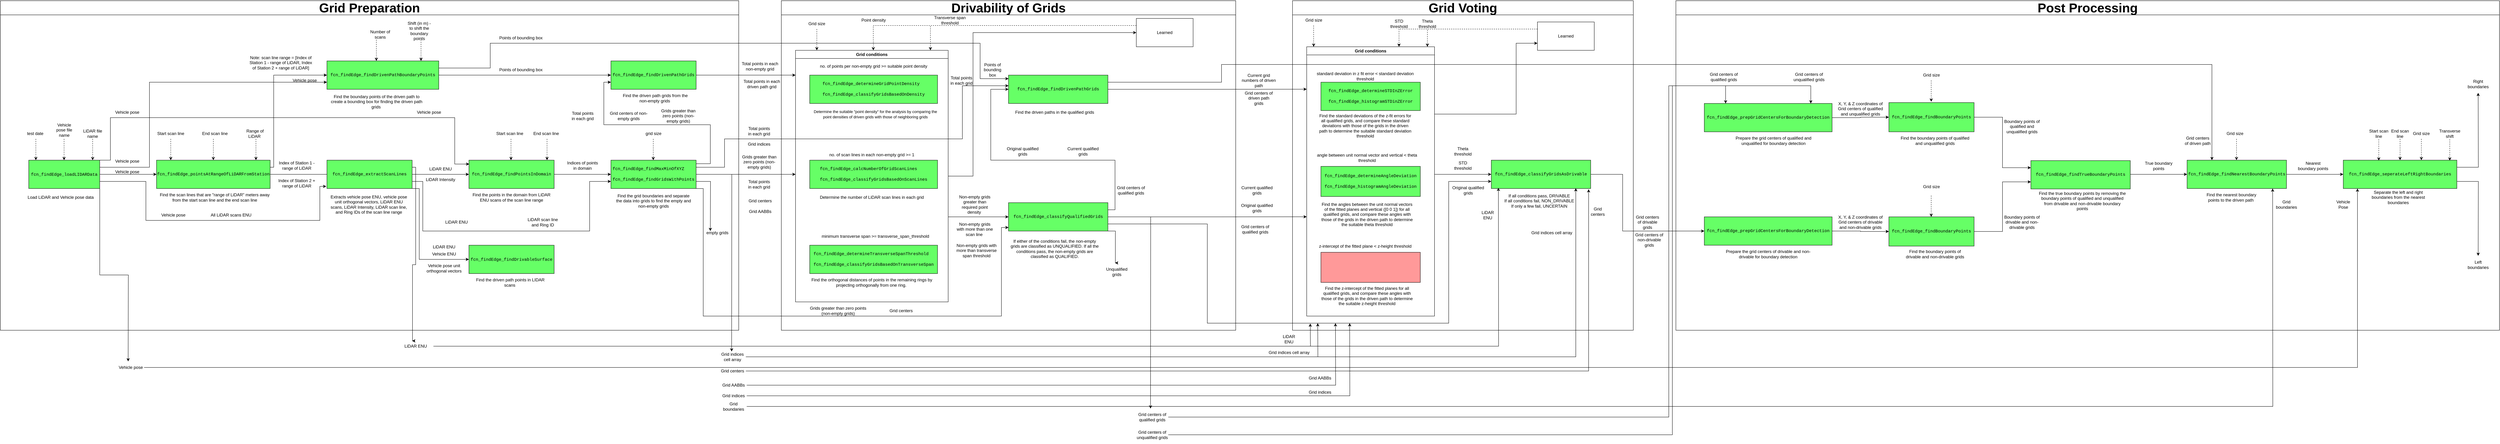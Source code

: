<mxfile version="24.7.5">
  <diagram name="Page-1" id="1t3EqyHOZMW7sC0uhStz">
    <mxGraphModel dx="2302" dy="1216" grid="1" gridSize="10" guides="1" tooltips="1" connect="1" arrows="1" fold="1" page="1" pageScale="1" pageWidth="850" pageHeight="1100" math="0" shadow="0">
      <root>
        <mxCell id="0" />
        <mxCell id="1" parent="0" />
        <mxCell id="srokErgthjkjzXlaEye1-38" style="edgeStyle=orthogonalEdgeStyle;rounded=0;orthogonalLoop=1;jettySize=auto;html=1;exitX=1;exitY=0.5;exitDx=0;exitDy=0;" parent="1" source="srokErgthjkjzXlaEye1-19" target="srokErgthjkjzXlaEye1-29" edge="1">
          <mxGeometry relative="1" as="geometry" />
        </mxCell>
        <mxCell id="qRIa1LwQv2eHKYIYnA-w-4" style="edgeStyle=orthogonalEdgeStyle;rounded=0;orthogonalLoop=1;jettySize=auto;html=1;exitX=1;exitY=0.25;exitDx=0;exitDy=0;entryX=0;entryY=0.75;entryDx=0;entryDy=0;" edge="1" parent="1" source="srokErgthjkjzXlaEye1-19" target="srokErgthjkjzXlaEye1-77">
          <mxGeometry relative="1" as="geometry">
            <Array as="points">
              <mxPoint x="460" y="500" />
              <mxPoint x="460" y="260" />
            </Array>
          </mxGeometry>
        </mxCell>
        <mxCell id="qRIa1LwQv2eHKYIYnA-w-65" style="edgeStyle=orthogonalEdgeStyle;rounded=0;orthogonalLoop=1;jettySize=auto;html=1;exitX=1;exitY=1;exitDx=0;exitDy=0;" edge="1" parent="1" source="srokErgthjkjzXlaEye1-19">
          <mxGeometry relative="1" as="geometry">
            <mxPoint x="400" y="1048" as="targetPoint" />
          </mxGeometry>
        </mxCell>
        <mxCell id="srokErgthjkjzXlaEye1-19" value="&lt;span style=&quot;font-family: Menlo, Monaco, Consolas, &amp;quot;Courier New&amp;quot;, monospace; text-align: start; white-space: pre;&quot;&gt;&lt;font style=&quot;font-size: 12px;&quot;&gt;fcn_findEdge_loadLIDARData&lt;/font&gt;&lt;/span&gt;" style="rounded=0;whiteSpace=wrap;html=1;fillColor=#66FF66;" parent="1" vertex="1">
          <mxGeometry x="120" y="480" width="200" height="80" as="geometry" />
        </mxCell>
        <mxCell id="srokErgthjkjzXlaEye1-20" value="" style="html=1;labelBackgroundColor=#ffffff;startArrow=none;startFill=0;startSize=6;endArrow=classic;endFill=1;endSize=6;jettySize=auto;orthogonalLoop=1;strokeWidth=1;dashed=1;fontSize=14;rounded=0;entryX=0.5;entryY=0;entryDx=0;entryDy=0;" parent="1" edge="1">
          <mxGeometry width="60" height="60" relative="1" as="geometry">
            <mxPoint x="219.5" y="420" as="sourcePoint" />
            <mxPoint x="219.5" y="480" as="targetPoint" />
          </mxGeometry>
        </mxCell>
        <mxCell id="srokErgthjkjzXlaEye1-21" value="test date&amp;nbsp;" style="text;html=1;align=center;verticalAlign=middle;whiteSpace=wrap;rounded=0;" parent="1" vertex="1">
          <mxGeometry x="110" y="390" width="60" height="30" as="geometry" />
        </mxCell>
        <mxCell id="srokErgthjkjzXlaEye1-22" value="" style="html=1;labelBackgroundColor=#ffffff;startArrow=none;startFill=0;startSize=6;endArrow=classic;endFill=1;endSize=6;jettySize=auto;orthogonalLoop=1;strokeWidth=1;dashed=1;fontSize=14;rounded=0;entryX=0.5;entryY=0;entryDx=0;entryDy=0;" parent="1" edge="1">
          <mxGeometry width="60" height="60" relative="1" as="geometry">
            <mxPoint x="300" y="420" as="sourcePoint" />
            <mxPoint x="300" y="480" as="targetPoint" />
          </mxGeometry>
        </mxCell>
        <mxCell id="srokErgthjkjzXlaEye1-23" value="" style="html=1;labelBackgroundColor=#ffffff;startArrow=none;startFill=0;startSize=6;endArrow=classic;endFill=1;endSize=6;jettySize=auto;orthogonalLoop=1;strokeWidth=1;dashed=1;fontSize=14;rounded=0;entryX=0.5;entryY=0;entryDx=0;entryDy=0;" parent="1" edge="1">
          <mxGeometry width="60" height="60" relative="1" as="geometry">
            <mxPoint x="140" y="420" as="sourcePoint" />
            <mxPoint x="140" y="480" as="targetPoint" />
          </mxGeometry>
        </mxCell>
        <mxCell id="srokErgthjkjzXlaEye1-24" value="Vehicle pose file name" style="text;html=1;align=center;verticalAlign=middle;whiteSpace=wrap;rounded=0;" parent="1" vertex="1">
          <mxGeometry x="190" y="380" width="60" height="30" as="geometry" />
        </mxCell>
        <mxCell id="srokErgthjkjzXlaEye1-25" value="LiDAR file name" style="text;html=1;align=center;verticalAlign=middle;whiteSpace=wrap;rounded=0;" parent="1" vertex="1">
          <mxGeometry x="270" y="390" width="60" height="30" as="geometry" />
        </mxCell>
        <mxCell id="srokErgthjkjzXlaEye1-47" style="edgeStyle=orthogonalEdgeStyle;rounded=0;orthogonalLoop=1;jettySize=auto;html=1;exitX=1;exitY=0.5;exitDx=0;exitDy=0;" parent="1" source="srokErgthjkjzXlaEye1-29" edge="1">
          <mxGeometry relative="1" as="geometry">
            <mxPoint x="1040" y="520" as="targetPoint" />
          </mxGeometry>
        </mxCell>
        <mxCell id="srokErgthjkjzXlaEye1-29" value="&lt;div style=&quot;padding: 30px; text-align: start;&quot; class=&quot;rtcContent&quot;&gt;&lt;div style=&quot;font-family: Menlo, Monaco, Consolas, &amp;quot;Courier New&amp;quot;, monospace;&quot; class=&quot;lineNode&quot;&gt;&lt;span style=&quot;white-space: pre;&quot;&gt;&lt;font style=&quot;font-size: 12px;&quot;&gt;fcn_findEdge_pointsAtRangeOfLiDARFromStation&lt;/font&gt;&lt;/span&gt;&lt;/div&gt;&lt;/div&gt;" style="rounded=0;whiteSpace=wrap;html=1;fillColor=#66FF66;" parent="1" vertex="1">
          <mxGeometry x="480" y="480" width="320" height="80" as="geometry" />
        </mxCell>
        <mxCell id="srokErgthjkjzXlaEye1-31" value="Load LiDAR and Vehicle pose data" style="text;html=1;align=center;verticalAlign=middle;whiteSpace=wrap;rounded=0;" parent="1" vertex="1">
          <mxGeometry x="100" y="570" width="220" height="30" as="geometry" />
        </mxCell>
        <mxCell id="srokErgthjkjzXlaEye1-35" value="Find the scan lines that are &quot;range of LiDAR&quot; meters away from the start scan line and the end scan line" style="text;html=1;align=center;verticalAlign=middle;whiteSpace=wrap;rounded=0;" parent="1" vertex="1">
          <mxGeometry x="484" y="570" width="320" height="30" as="geometry" />
        </mxCell>
        <mxCell id="srokErgthjkjzXlaEye1-41" value="" style="html=1;labelBackgroundColor=#ffffff;startArrow=none;startFill=0;startSize=6;endArrow=classic;endFill=1;endSize=6;jettySize=auto;orthogonalLoop=1;strokeWidth=1;dashed=1;fontSize=14;rounded=0;entryX=0.5;entryY=0;entryDx=0;entryDy=0;" parent="1" edge="1">
          <mxGeometry width="60" height="60" relative="1" as="geometry">
            <mxPoint x="520" y="420" as="sourcePoint" />
            <mxPoint x="520" y="480" as="targetPoint" />
          </mxGeometry>
        </mxCell>
        <mxCell id="srokErgthjkjzXlaEye1-43" value="" style="html=1;labelBackgroundColor=#ffffff;startArrow=none;startFill=0;startSize=6;endArrow=classic;endFill=1;endSize=6;jettySize=auto;orthogonalLoop=1;strokeWidth=1;dashed=1;fontSize=14;rounded=0;entryX=0.5;entryY=0;entryDx=0;entryDy=0;" parent="1" edge="1">
          <mxGeometry width="60" height="60" relative="1" as="geometry">
            <mxPoint x="640" y="420" as="sourcePoint" />
            <mxPoint x="640" y="480" as="targetPoint" />
          </mxGeometry>
        </mxCell>
        <mxCell id="srokErgthjkjzXlaEye1-44" value="End scan line" style="text;html=1;align=center;verticalAlign=middle;whiteSpace=wrap;rounded=0;" parent="1" vertex="1">
          <mxGeometry x="606.5" y="390" width="75" height="30" as="geometry" />
        </mxCell>
        <mxCell id="srokErgthjkjzXlaEye1-45" value="" style="html=1;labelBackgroundColor=#ffffff;startArrow=none;startFill=0;startSize=6;endArrow=classic;endFill=1;endSize=6;jettySize=auto;orthogonalLoop=1;strokeWidth=1;dashed=1;fontSize=14;rounded=0;entryX=0.5;entryY=0;entryDx=0;entryDy=0;" parent="1" edge="1">
          <mxGeometry width="60" height="60" relative="1" as="geometry">
            <mxPoint x="760" y="420" as="sourcePoint" />
            <mxPoint x="760" y="480" as="targetPoint" />
          </mxGeometry>
        </mxCell>
        <mxCell id="srokErgthjkjzXlaEye1-46" value="Range of LiDAR&amp;nbsp;" style="text;html=1;align=center;verticalAlign=middle;whiteSpace=wrap;rounded=0;" parent="1" vertex="1">
          <mxGeometry x="720" y="390" width="75" height="30" as="geometry" />
        </mxCell>
        <mxCell id="srokErgthjkjzXlaEye1-48" value="Index of Station 1 - range of LiDAR" style="text;html=1;align=center;verticalAlign=middle;whiteSpace=wrap;rounded=0;" parent="1" vertex="1">
          <mxGeometry x="820" y="480" width="110" height="30" as="geometry" />
        </mxCell>
        <mxCell id="srokErgthjkjzXlaEye1-49" value="Index of Station 2 + range of LiDAR" style="text;html=1;align=center;verticalAlign=middle;whiteSpace=wrap;rounded=0;" parent="1" vertex="1">
          <mxGeometry x="820" y="530" width="110" height="30" as="geometry" />
        </mxCell>
        <mxCell id="srokErgthjkjzXlaEye1-69" style="edgeStyle=orthogonalEdgeStyle;rounded=0;orthogonalLoop=1;jettySize=auto;html=1;exitX=1;exitY=0.5;exitDx=0;exitDy=0;" parent="1" source="srokErgthjkjzXlaEye1-50" target="srokErgthjkjzXlaEye1-61" edge="1">
          <mxGeometry relative="1" as="geometry" />
        </mxCell>
        <mxCell id="srokErgthjkjzXlaEye1-78" style="edgeStyle=orthogonalEdgeStyle;rounded=0;orthogonalLoop=1;jettySize=auto;html=1;exitX=1;exitY=0.25;exitDx=0;exitDy=0;entryX=0;entryY=0.5;entryDx=0;entryDy=0;" parent="1" edge="1">
          <mxGeometry relative="1" as="geometry">
            <mxPoint x="800" y="500" as="sourcePoint" />
            <mxPoint x="960" y="240" as="targetPoint" />
            <Array as="points">
              <mxPoint x="810" y="500" />
              <mxPoint x="810" y="240" />
            </Array>
          </mxGeometry>
        </mxCell>
        <mxCell id="srokErgthjkjzXlaEye1-108" style="edgeStyle=orthogonalEdgeStyle;rounded=0;orthogonalLoop=1;jettySize=auto;html=1;exitX=1;exitY=0.75;exitDx=0;exitDy=0;entryX=0;entryY=0.5;entryDx=0;entryDy=0;" parent="1" source="srokErgthjkjzXlaEye1-50" edge="1">
          <mxGeometry relative="1" as="geometry">
            <mxPoint x="1360" y="760" as="targetPoint" />
            <Array as="points">
              <mxPoint x="1200" y="560" />
              <mxPoint x="1220" y="560" />
              <mxPoint x="1220" y="760" />
            </Array>
          </mxGeometry>
        </mxCell>
        <mxCell id="srokErgthjkjzXlaEye1-125" style="edgeStyle=orthogonalEdgeStyle;rounded=0;orthogonalLoop=1;jettySize=auto;html=1;exitX=1;exitY=0.75;exitDx=0;exitDy=0;entryX=0;entryY=0.75;entryDx=0;entryDy=0;" parent="1" source="srokErgthjkjzXlaEye1-50" target="srokErgthjkjzXlaEye1-120" edge="1">
          <mxGeometry relative="1" as="geometry">
            <Array as="points">
              <mxPoint x="1230" y="540" />
              <mxPoint x="1230" y="680" />
              <mxPoint x="1700" y="680" />
              <mxPoint x="1700" y="540" />
            </Array>
          </mxGeometry>
        </mxCell>
        <mxCell id="qRIa1LwQv2eHKYIYnA-w-35" style="edgeStyle=orthogonalEdgeStyle;rounded=0;orthogonalLoop=1;jettySize=auto;html=1;exitX=1;exitY=0.25;exitDx=0;exitDy=0;" edge="1" parent="1" source="srokErgthjkjzXlaEye1-50">
          <mxGeometry relative="1" as="geometry">
            <mxPoint x="1200" y="990" as="targetPoint" />
            <Array as="points">
              <mxPoint x="1210" y="500" />
              <mxPoint x="1210" y="775" />
              <mxPoint x="1201" y="775" />
            </Array>
          </mxGeometry>
        </mxCell>
        <mxCell id="srokErgthjkjzXlaEye1-50" value="&lt;div style=&quot;padding: 30px; text-align: start;&quot; class=&quot;rtcContent&quot;&gt;&lt;div style=&quot;font-family: Menlo, Monaco, Consolas, &amp;quot;Courier New&amp;quot;, monospace;&quot; class=&quot;lineNode&quot;&gt;&lt;span style=&quot;white-space: pre;&quot;&gt;&lt;font style=&quot;font-size: 12px;&quot;&gt;fcn_findEdge_extractScanLines&lt;/font&gt;&lt;/span&gt;&lt;/div&gt;&lt;/div&gt;" style="rounded=0;whiteSpace=wrap;html=1;fillColor=#66FF66;" parent="1" vertex="1">
          <mxGeometry x="960" y="480" width="240" height="80" as="geometry" />
        </mxCell>
        <mxCell id="srokErgthjkjzXlaEye1-56" style="edgeStyle=orthogonalEdgeStyle;rounded=0;orthogonalLoop=1;jettySize=auto;html=1;exitX=1;exitY=0.75;exitDx=0;exitDy=0;entryX=-0.008;entryY=0.925;entryDx=0;entryDy=0;entryPerimeter=0;" parent="1" source="srokErgthjkjzXlaEye1-19" target="srokErgthjkjzXlaEye1-50" edge="1">
          <mxGeometry relative="1" as="geometry">
            <Array as="points">
              <mxPoint x="450" y="540" />
              <mxPoint x="450" y="650" />
              <mxPoint x="940" y="650" />
              <mxPoint x="940" y="554" />
            </Array>
          </mxGeometry>
        </mxCell>
        <mxCell id="srokErgthjkjzXlaEye1-57" value="All LiDAR scans ENU" style="text;html=1;align=center;verticalAlign=middle;whiteSpace=wrap;rounded=0;" parent="1" vertex="1">
          <mxGeometry x="620" y="620" width="140" height="30" as="geometry" />
        </mxCell>
        <mxCell id="srokErgthjkjzXlaEye1-123" style="edgeStyle=orthogonalEdgeStyle;rounded=0;orthogonalLoop=1;jettySize=auto;html=1;exitX=1;exitY=0.5;exitDx=0;exitDy=0;entryX=0;entryY=0.5;entryDx=0;entryDy=0;" parent="1" source="srokErgthjkjzXlaEye1-61" target="srokErgthjkjzXlaEye1-120" edge="1">
          <mxGeometry relative="1" as="geometry" />
        </mxCell>
        <mxCell id="srokErgthjkjzXlaEye1-61" value="&lt;div style=&quot;padding: 30px; text-align: start;&quot; class=&quot;rtcContent&quot;&gt;&lt;div style=&quot;font-family: Menlo, Monaco, Consolas, &amp;quot;Courier New&amp;quot;, monospace;&quot; class=&quot;lineNode&quot;&gt;&lt;div style=&quot;padding: 30px;&quot; class=&quot;rtcContent&quot;&gt;&lt;div style=&quot;&quot; class=&quot;lineNode&quot;&gt;&lt;span style=&quot;white-space: pre;&quot;&gt;&lt;font style=&quot;font-size: 12px;&quot;&gt;fcn_findEdge_findPointsInDomain&lt;/font&gt;&lt;/span&gt;&lt;/div&gt;&lt;/div&gt;&lt;/div&gt;&lt;/div&gt;" style="rounded=0;whiteSpace=wrap;html=1;fillColor=#66FF66;" parent="1" vertex="1">
          <mxGeometry x="1360" y="480" width="240" height="80" as="geometry" />
        </mxCell>
        <mxCell id="srokErgthjkjzXlaEye1-65" value="" style="html=1;labelBackgroundColor=#ffffff;startArrow=none;startFill=0;startSize=6;endArrow=classic;endFill=1;endSize=6;jettySize=auto;orthogonalLoop=1;strokeWidth=1;dashed=1;fontSize=14;rounded=0;entryX=0.5;entryY=0;entryDx=0;entryDy=0;" parent="1" edge="1">
          <mxGeometry width="60" height="60" relative="1" as="geometry">
            <mxPoint x="1478.46" y="420" as="sourcePoint" />
            <mxPoint x="1478.46" y="480" as="targetPoint" />
          </mxGeometry>
        </mxCell>
        <mxCell id="srokErgthjkjzXlaEye1-67" value="" style="html=1;labelBackgroundColor=#ffffff;startArrow=none;startFill=0;startSize=6;endArrow=classic;endFill=1;endSize=6;jettySize=auto;orthogonalLoop=1;strokeWidth=1;dashed=1;fontSize=14;rounded=0;entryX=0.5;entryY=0;entryDx=0;entryDy=0;" parent="1" edge="1">
          <mxGeometry width="60" height="60" relative="1" as="geometry">
            <mxPoint x="1580" y="420" as="sourcePoint" />
            <mxPoint x="1580" y="480" as="targetPoint" />
          </mxGeometry>
        </mxCell>
        <mxCell id="srokErgthjkjzXlaEye1-70" value="Extracts vehicle pose ENU, vehicle pose unit orthogonal vectors, LiDAR ENU scans, LiDAR Intensity, LiDAR scan line, and Ring IDs&amp;nbsp;of the scan line range" style="text;html=1;align=center;verticalAlign=middle;whiteSpace=wrap;rounded=0;" parent="1" vertex="1">
          <mxGeometry x="967.5" y="550" width="220" height="110" as="geometry" />
        </mxCell>
        <mxCell id="srokErgthjkjzXlaEye1-71" value="Note: scan line range = [Index of Station 1 - range of LiDAR, Index of Station 2 + range of LiDAR]" style="text;html=1;align=center;verticalAlign=middle;whiteSpace=wrap;rounded=0;" parent="1" vertex="1">
          <mxGeometry x="740" y="140" width="180" height="130" as="geometry" />
        </mxCell>
        <mxCell id="srokErgthjkjzXlaEye1-141" style="edgeStyle=orthogonalEdgeStyle;rounded=0;orthogonalLoop=1;jettySize=auto;html=1;exitX=1;exitY=0.5;exitDx=0;exitDy=0;entryX=0;entryY=0.5;entryDx=0;entryDy=0;" parent="1" source="srokErgthjkjzXlaEye1-77" target="srokErgthjkjzXlaEye1-131" edge="1">
          <mxGeometry relative="1" as="geometry" />
        </mxCell>
        <mxCell id="srokErgthjkjzXlaEye1-77" value="&lt;div style=&quot;padding: 30px; text-align: start;&quot; class=&quot;rtcContent&quot;&gt;&lt;div style=&quot;font-family: Menlo, Monaco, Consolas, &amp;quot;Courier New&amp;quot;, monospace;&quot; class=&quot;lineNode&quot;&gt;&lt;div style=&quot;padding: 30px;&quot; class=&quot;rtcContent&quot;&gt;&lt;div style=&quot;&quot; class=&quot;lineNode&quot;&gt;&lt;div style=&quot;padding: 30px;&quot; class=&quot;rtcContent&quot;&gt;&lt;div style=&quot;&quot; class=&quot;lineNode&quot;&gt;&lt;div style=&quot;padding: 30px;&quot; class=&quot;rtcContent&quot;&gt;&lt;div style=&quot;&quot; class=&quot;lineNode&quot;&gt;&lt;span style=&quot;white-space: pre;&quot;&gt;&lt;font style=&quot;font-size: 12px;&quot;&gt;fcn_findEdge_findDrivenPathBoundaryPoints&lt;/font&gt;&lt;/span&gt;&lt;/div&gt;&lt;/div&gt;&lt;/div&gt;&lt;/div&gt;&lt;/div&gt;&lt;/div&gt;&lt;/div&gt;&lt;/div&gt;" style="rounded=0;whiteSpace=wrap;html=1;fillColor=#66FF66;" parent="1" vertex="1">
          <mxGeometry x="960" y="200" width="315" height="80" as="geometry" />
        </mxCell>
        <mxCell id="srokErgthjkjzXlaEye1-79" value="&amp;nbsp;Find the driven path points in LIDAR scans" style="text;html=1;align=center;verticalAlign=middle;whiteSpace=wrap;rounded=0;" parent="1" vertex="1">
          <mxGeometry x="1360" y="810" width="230" height="30" as="geometry" />
        </mxCell>
        <mxCell id="srokErgthjkjzXlaEye1-80" value="Find the points in the domain from LiDAR ENU scans of the scan line range" style="text;html=1;align=center;verticalAlign=middle;whiteSpace=wrap;rounded=0;" parent="1" vertex="1">
          <mxGeometry x="1360" y="570" width="240" height="30" as="geometry" />
        </mxCell>
        <mxCell id="srokErgthjkjzXlaEye1-81" value="Find the boundary points of the driven path to create a bounding box for finding the driven path grids&amp;nbsp;" style="text;html=1;align=center;verticalAlign=middle;whiteSpace=wrap;rounded=0;" parent="1" vertex="1">
          <mxGeometry x="970" y="300" width="260" height="30" as="geometry" />
        </mxCell>
        <mxCell id="srokErgthjkjzXlaEye1-87" value="" style="html=1;labelBackgroundColor=#ffffff;startArrow=none;startFill=0;startSize=6;endArrow=classic;endFill=1;endSize=6;jettySize=auto;orthogonalLoop=1;strokeWidth=1;dashed=1;fontSize=14;rounded=0;entryX=0.5;entryY=0;entryDx=0;entryDy=0;" parent="1" edge="1">
          <mxGeometry width="60" height="60" relative="1" as="geometry">
            <mxPoint x="1099.23" y="140" as="sourcePoint" />
            <mxPoint x="1099.23" y="200" as="targetPoint" />
          </mxGeometry>
        </mxCell>
        <mxCell id="srokErgthjkjzXlaEye1-88" value="Number of scans" style="text;html=1;align=center;verticalAlign=middle;whiteSpace=wrap;rounded=0;" parent="1" vertex="1">
          <mxGeometry x="1070" y="110" width="80" height="30" as="geometry" />
        </mxCell>
        <mxCell id="srokErgthjkjzXlaEye1-89" value="" style="html=1;labelBackgroundColor=#ffffff;startArrow=none;startFill=0;startSize=6;endArrow=classic;endFill=1;endSize=6;jettySize=auto;orthogonalLoop=1;strokeWidth=1;dashed=1;fontSize=14;rounded=0;entryX=0.5;entryY=0;entryDx=0;entryDy=0;" parent="1" edge="1">
          <mxGeometry width="60" height="60" relative="1" as="geometry">
            <mxPoint x="1225" y="140" as="sourcePoint" />
            <mxPoint x="1225" y="200" as="targetPoint" />
          </mxGeometry>
        </mxCell>
        <mxCell id="srokErgthjkjzXlaEye1-90" value="Shift (in m) - to shift the boundary points" style="text;html=1;align=center;verticalAlign=middle;whiteSpace=wrap;rounded=0;" parent="1" vertex="1">
          <mxGeometry x="1180" y="100" width="80" height="30" as="geometry" />
        </mxCell>
        <mxCell id="srokErgthjkjzXlaEye1-101" value="LiDAR ENU" style="text;html=1;align=center;verticalAlign=middle;whiteSpace=wrap;rounded=0;" parent="1" vertex="1">
          <mxGeometry x="1230" y="490" width="100" height="30" as="geometry" />
        </mxCell>
        <mxCell id="srokErgthjkjzXlaEye1-102" value="LiDAR Intensity" style="text;html=1;align=center;verticalAlign=middle;whiteSpace=wrap;rounded=0;" parent="1" vertex="1">
          <mxGeometry x="1230" y="520" width="100" height="30" as="geometry" />
        </mxCell>
        <mxCell id="srokErgthjkjzXlaEye1-109" value="LiDAR ENU" style="text;html=1;align=center;verticalAlign=middle;whiteSpace=wrap;rounded=0;" parent="1" vertex="1">
          <mxGeometry x="1240" y="710" width="100" height="30" as="geometry" />
        </mxCell>
        <mxCell id="srokErgthjkjzXlaEye1-110" value="Vehicle pose unit orthogonal vectors" style="text;html=1;align=center;verticalAlign=middle;whiteSpace=wrap;rounded=0;" parent="1" vertex="1">
          <mxGeometry x="1225" y="770" width="130" height="30" as="geometry" />
        </mxCell>
        <mxCell id="srokErgthjkjzXlaEye1-111" value="Vehicle ENU" style="text;html=1;align=center;verticalAlign=middle;whiteSpace=wrap;rounded=0;" parent="1" vertex="1">
          <mxGeometry x="1240" y="730" width="100" height="30" as="geometry" />
        </mxCell>
        <mxCell id="srokErgthjkjzXlaEye1-119" value="&lt;span style=&quot;font-family: Menlo, Monaco, Consolas, &amp;quot;Courier New&amp;quot;, monospace; text-align: start; white-space: pre;&quot;&gt;fcn_findEdge_findDrivableSurface&lt;/span&gt;" style="rounded=0;whiteSpace=wrap;html=1;fillColor=#66FF66;" parent="1" vertex="1">
          <mxGeometry x="1360" y="720" width="240" height="80" as="geometry" />
        </mxCell>
        <mxCell id="srokErgthjkjzXlaEye1-140" style="edgeStyle=orthogonalEdgeStyle;rounded=0;orthogonalLoop=1;jettySize=auto;html=1;exitX=1;exitY=0;exitDx=0;exitDy=0;entryX=0;entryY=0.75;entryDx=0;entryDy=0;" parent="1" source="srokErgthjkjzXlaEye1-120" target="srokErgthjkjzXlaEye1-131" edge="1">
          <mxGeometry relative="1" as="geometry">
            <Array as="points">
              <mxPoint x="2000" y="490" />
              <mxPoint x="2040" y="490" />
              <mxPoint x="2040" y="380" />
              <mxPoint x="1740" y="380" />
              <mxPoint x="1740" y="260" />
            </Array>
          </mxGeometry>
        </mxCell>
        <mxCell id="srokErgthjkjzXlaEye1-150" style="edgeStyle=orthogonalEdgeStyle;rounded=0;orthogonalLoop=1;jettySize=auto;html=1;exitX=1;exitY=0.75;exitDx=0;exitDy=0;" parent="1" source="srokErgthjkjzXlaEye1-120" edge="1">
          <mxGeometry relative="1" as="geometry">
            <mxPoint x="2040" y="680" as="targetPoint" />
          </mxGeometry>
        </mxCell>
        <mxCell id="srokErgthjkjzXlaEye1-169" style="edgeStyle=orthogonalEdgeStyle;rounded=0;orthogonalLoop=1;jettySize=auto;html=1;exitX=1;exitY=0.5;exitDx=0;exitDy=0;" parent="1" source="srokErgthjkjzXlaEye1-120" edge="1">
          <mxGeometry relative="1" as="geometry">
            <mxPoint x="2280" y="520" as="targetPoint" />
          </mxGeometry>
        </mxCell>
        <mxCell id="qRIa1LwQv2eHKYIYnA-w-37" style="edgeStyle=orthogonalEdgeStyle;rounded=0;orthogonalLoop=1;jettySize=auto;html=1;exitX=1;exitY=0.5;exitDx=0;exitDy=0;" edge="1" parent="1" source="srokErgthjkjzXlaEye1-120">
          <mxGeometry relative="1" as="geometry">
            <mxPoint x="2100" y="1020" as="targetPoint" />
          </mxGeometry>
        </mxCell>
        <mxCell id="srokErgthjkjzXlaEye1-120" value="&lt;div style=&quot;padding: 30px; text-align: start;&quot; class=&quot;rtcContent&quot;&gt;&lt;div style=&quot;font-family: Menlo, Monaco, Consolas, &amp;quot;Courier New&amp;quot;, monospace;&quot; class=&quot;lineNode&quot;&gt;&lt;span style=&quot;white-space: pre; background-color: initial;&quot;&gt;&lt;font style=&quot;font-size: 12px;&quot;&gt;fcn_findEdge_findMaxMinOfXYZ&lt;/font&gt;&lt;/span&gt;&lt;/div&gt;&lt;div style=&quot;font-size: 13px; font-family: Menlo, Monaco, Consolas, &amp;quot;Courier New&amp;quot;, monospace;&quot; class=&quot;lineNode&quot;&gt;&lt;span style=&quot;white-space: pre; background-color: initial;&quot;&gt;&lt;br&gt;&lt;/span&gt;&lt;/div&gt;&lt;div style=&quot;font-family: Menlo, Monaco, Consolas, &amp;quot;Courier New&amp;quot;, monospace;&quot; class=&quot;lineNode&quot;&gt;&lt;span style=&quot;white-space: pre;&quot;&gt;&lt;font style=&quot;font-size: 12px;&quot;&gt;fcn_findEdge_findGridsWithPoints&lt;/font&gt;&lt;/span&gt;&lt;/div&gt;&lt;/div&gt;" style="rounded=0;whiteSpace=wrap;html=1;fillColor=#66FF66;" parent="1" vertex="1">
          <mxGeometry x="1760" y="480" width="240" height="80" as="geometry" />
        </mxCell>
        <mxCell id="srokErgthjkjzXlaEye1-121" value="Find the grid boundaries and separate the data into grids to find the empty and non-empty grids" style="text;html=1;align=center;verticalAlign=middle;whiteSpace=wrap;rounded=0;" parent="1" vertex="1">
          <mxGeometry x="1770" y="580" width="220" height="30" as="geometry" />
        </mxCell>
        <mxCell id="srokErgthjkjzXlaEye1-124" value="Indices of points in domain" style="text;html=1;align=center;verticalAlign=middle;whiteSpace=wrap;rounded=0;" parent="1" vertex="1">
          <mxGeometry x="1630" y="480" width="100" height="30" as="geometry" />
        </mxCell>
        <mxCell id="srokErgthjkjzXlaEye1-126" value="LiDAR ENU" style="text;html=1;align=center;verticalAlign=middle;whiteSpace=wrap;rounded=0;" parent="1" vertex="1">
          <mxGeometry x="1275" y="640" width="100" height="30" as="geometry" />
        </mxCell>
        <mxCell id="srokErgthjkjzXlaEye1-127" value="LiDAR scan line and Ring ID" style="text;html=1;align=center;verticalAlign=middle;whiteSpace=wrap;rounded=0;" parent="1" vertex="1">
          <mxGeometry x="1517.5" y="640" width="100" height="30" as="geometry" />
        </mxCell>
        <mxCell id="srokErgthjkjzXlaEye1-128" value="" style="html=1;labelBackgroundColor=#ffffff;startArrow=none;startFill=0;startSize=6;endArrow=classic;endFill=1;endSize=6;jettySize=auto;orthogonalLoop=1;strokeWidth=1;dashed=1;fontSize=14;rounded=0;entryX=0.5;entryY=0;entryDx=0;entryDy=0;" parent="1" edge="1">
          <mxGeometry width="60" height="60" relative="1" as="geometry">
            <mxPoint x="1879.29" y="420" as="sourcePoint" />
            <mxPoint x="1879.29" y="480" as="targetPoint" />
          </mxGeometry>
        </mxCell>
        <mxCell id="srokErgthjkjzXlaEye1-129" value="grid size" style="text;html=1;align=center;verticalAlign=middle;whiteSpace=wrap;rounded=0;" parent="1" vertex="1">
          <mxGeometry x="1850" y="390" width="60" height="30" as="geometry" />
        </mxCell>
        <mxCell id="srokErgthjkjzXlaEye1-175" style="edgeStyle=orthogonalEdgeStyle;rounded=0;orthogonalLoop=1;jettySize=auto;html=1;exitX=1;exitY=0.5;exitDx=0;exitDy=0;" parent="1" source="srokErgthjkjzXlaEye1-131" edge="1">
          <mxGeometry relative="1" as="geometry">
            <mxPoint x="2280" y="240" as="targetPoint" />
          </mxGeometry>
        </mxCell>
        <mxCell id="srokErgthjkjzXlaEye1-131" value="&lt;div style=&quot;padding: 30px; text-align: start;&quot; class=&quot;rtcContent&quot;&gt;&lt;div style=&quot;font-family: Menlo, Monaco, Consolas, &amp;quot;Courier New&amp;quot;, monospace;&quot; class=&quot;lineNode&quot;&gt;&lt;span style=&quot;white-space: pre;&quot;&gt;&lt;font style=&quot;font-size: 12px;&quot;&gt;fcn_findEdge_findDrivenPathGrids&lt;/font&gt;&lt;/span&gt;&lt;/div&gt;&lt;/div&gt;" style="rounded=0;whiteSpace=wrap;html=1;fillColor=#66FF66;" parent="1" vertex="1">
          <mxGeometry x="1760" y="200" width="240" height="80" as="geometry" />
        </mxCell>
        <mxCell id="srokErgthjkjzXlaEye1-133" value="Grids greater than zero points (non-empty grids)" style="text;html=1;align=center;verticalAlign=middle;whiteSpace=wrap;rounded=0;" parent="1" vertex="1">
          <mxGeometry x="1890" y="340" width="120" height="30" as="geometry" />
        </mxCell>
        <mxCell id="srokErgthjkjzXlaEye1-134" value="Grid centers of non-empty grids" style="text;html=1;align=center;verticalAlign=middle;whiteSpace=wrap;rounded=0;" parent="1" vertex="1">
          <mxGeometry x="1750" y="340" width="120" height="30" as="geometry" />
        </mxCell>
        <mxCell id="srokErgthjkjzXlaEye1-135" value="Total points in each grid" style="text;html=1;align=center;verticalAlign=middle;whiteSpace=wrap;rounded=0;" parent="1" vertex="1">
          <mxGeometry x="1642.5" y="340" width="75" height="30" as="geometry" />
        </mxCell>
        <mxCell id="srokErgthjkjzXlaEye1-143" value="Find the driven path grids from the non-empty grids&amp;nbsp;" style="text;html=1;align=center;verticalAlign=middle;whiteSpace=wrap;rounded=0;" parent="1" vertex="1">
          <mxGeometry x="1790" y="290" width="190" height="30" as="geometry" />
        </mxCell>
        <mxCell id="srokErgthjkjzXlaEye1-152" value="&lt;font style=&quot;font-size: 36px;&quot;&gt;Grid Preparation&lt;/font&gt;" style="swimlane;whiteSpace=wrap;html=1;startSize=40;" parent="1" vertex="1">
          <mxGeometry x="40" y="30" width="2080" height="930" as="geometry" />
        </mxCell>
        <mxCell id="srokErgthjkjzXlaEye1-39" value="Vehicle pose" style="text;html=1;align=center;verticalAlign=middle;whiteSpace=wrap;rounded=0;" parent="srokErgthjkjzXlaEye1-152" vertex="1">
          <mxGeometry x="320" y="467.5" width="75" height="30" as="geometry" />
        </mxCell>
        <mxCell id="qRIa1LwQv2eHKYIYnA-w-5" value="Vehicle pose" style="text;html=1;align=center;verticalAlign=middle;whiteSpace=wrap;rounded=0;" vertex="1" parent="srokErgthjkjzXlaEye1-152">
          <mxGeometry x="320" y="437.5" width="75" height="30" as="geometry" />
        </mxCell>
        <mxCell id="qRIa1LwQv2eHKYIYnA-w-9" value="Vehicle pose" style="text;html=1;align=center;verticalAlign=middle;whiteSpace=wrap;rounded=0;" vertex="1" parent="srokErgthjkjzXlaEye1-152">
          <mxGeometry x="450" y="590" width="75" height="30" as="geometry" />
        </mxCell>
        <mxCell id="qRIa1LwQv2eHKYIYnA-w-11" value="Vehicle pose" style="text;html=1;align=center;verticalAlign=middle;whiteSpace=wrap;rounded=0;" vertex="1" parent="srokErgthjkjzXlaEye1-152">
          <mxGeometry x="320" y="300" width="75" height="30" as="geometry" />
        </mxCell>
        <mxCell id="srokErgthjkjzXlaEye1-42" value="Start scan line" style="text;html=1;align=center;verticalAlign=middle;whiteSpace=wrap;rounded=0;" parent="srokErgthjkjzXlaEye1-152" vertex="1">
          <mxGeometry x="435" y="360" width="90" height="30" as="geometry" />
        </mxCell>
        <mxCell id="qRIa1LwQv2eHKYIYnA-w-13" value="Start scan line" style="text;html=1;align=center;verticalAlign=middle;whiteSpace=wrap;rounded=0;" vertex="1" parent="srokErgthjkjzXlaEye1-152">
          <mxGeometry x="1390" y="360" width="90" height="30" as="geometry" />
        </mxCell>
        <mxCell id="qRIa1LwQv2eHKYIYnA-w-14" value="End scan line" style="text;html=1;align=center;verticalAlign=middle;whiteSpace=wrap;rounded=0;" vertex="1" parent="srokErgthjkjzXlaEye1-152">
          <mxGeometry x="1500" y="360" width="75" height="30" as="geometry" />
        </mxCell>
        <mxCell id="srokErgthjkjzXlaEye1-146" value="empty grids" style="text;html=1;align=center;verticalAlign=middle;whiteSpace=wrap;rounded=0;" parent="srokErgthjkjzXlaEye1-152" vertex="1">
          <mxGeometry x="1980" y="640" width="80" height="30" as="geometry" />
        </mxCell>
        <mxCell id="srokErgthjkjzXlaEye1-137" value="Points of bounding box" style="text;html=1;align=center;verticalAlign=middle;whiteSpace=wrap;rounded=0;" parent="srokErgthjkjzXlaEye1-152" vertex="1">
          <mxGeometry x="1335" y="180" width="262.5" height="30" as="geometry" />
        </mxCell>
        <mxCell id="qRIa1LwQv2eHKYIYnA-w-30" value="Points of bounding box" style="text;html=1;align=center;verticalAlign=middle;whiteSpace=wrap;rounded=0;" vertex="1" parent="srokErgthjkjzXlaEye1-152">
          <mxGeometry x="1335" y="90" width="262.5" height="30" as="geometry" />
        </mxCell>
        <mxCell id="srokErgthjkjzXlaEye1-156" value="&lt;div style=&quot;padding: 30px; text-align: start;&quot; class=&quot;rtcContent&quot;&gt;&lt;div style=&quot;font-family: Menlo, Monaco, Consolas, &amp;quot;Courier New&amp;quot;, monospace;&quot; class=&quot;lineNode&quot;&gt;&lt;span style=&quot;white-space: pre;&quot;&gt;&lt;font style=&quot;font-size: 12px;&quot;&gt;fcn_findEdge_calcNumberOfGridScanLines&lt;/font&gt;&lt;/span&gt;&lt;/div&gt;&lt;div style=&quot;font-size: 13px; font-family: Menlo, Monaco, Consolas, &amp;quot;Courier New&amp;quot;, monospace;&quot; class=&quot;lineNode&quot;&gt;&lt;span style=&quot;white-space: pre;&quot;&gt;&lt;br&gt;&lt;/span&gt;&lt;/div&gt;&lt;div style=&quot;font-family: Menlo, Monaco, Consolas, &amp;quot;Courier New&amp;quot;, monospace;&quot; class=&quot;lineNode&quot;&gt;&lt;span style=&quot;white-space: pre; background-color: initial;&quot;&gt;&lt;font style=&quot;font-size: 12px;&quot;&gt;fcn_findEdge_classifyGridsBasedOnScanLines&lt;/font&gt;&lt;/span&gt;&lt;/div&gt;&lt;/div&gt;" style="rounded=0;whiteSpace=wrap;html=1;fillColor=#66FF66;" parent="1" vertex="1">
          <mxGeometry x="2320" y="480" width="360" height="80" as="geometry" />
        </mxCell>
        <mxCell id="srokErgthjkjzXlaEye1-317" style="edgeStyle=orthogonalEdgeStyle;rounded=0;orthogonalLoop=1;jettySize=auto;html=1;exitX=1;exitY=0.5;exitDx=0;exitDy=0;entryX=0;entryY=0.5;entryDx=0;entryDy=0;" parent="1" source="srokErgthjkjzXlaEye1-163" target="srokErgthjkjzXlaEye1-300" edge="1">
          <mxGeometry relative="1" as="geometry">
            <Array as="points">
              <mxPoint x="4610" y="520" />
              <mxPoint x="4610" y="680" />
            </Array>
          </mxGeometry>
        </mxCell>
        <mxCell id="srokErgthjkjzXlaEye1-163" value="&lt;div style=&quot;padding: 30px; text-align: start;&quot; class=&quot;rtcContent&quot;&gt;&lt;div style=&quot;font-family: Menlo, Monaco, Consolas, &amp;quot;Courier New&amp;quot;, monospace;&quot; class=&quot;lineNode&quot;&gt;&lt;span style=&quot;white-space: pre;&quot;&gt;&lt;font style=&quot;font-size: 12px;&quot;&gt;fcn_findEdge_classifyGridsAsDrivable&lt;/font&gt;&lt;/span&gt;&lt;/div&gt;&lt;/div&gt;" style="rounded=0;whiteSpace=wrap;html=1;fillColor=#66FF66;" parent="1" vertex="1">
          <mxGeometry x="4240" y="480" width="280" height="80" as="geometry" />
        </mxCell>
        <mxCell id="srokErgthjkjzXlaEye1-305" style="edgeStyle=orthogonalEdgeStyle;rounded=0;orthogonalLoop=1;jettySize=auto;html=1;exitX=1;exitY=0.5;exitDx=0;exitDy=0;entryX=0;entryY=0.5;entryDx=0;entryDy=0;" parent="1" source="srokErgthjkjzXlaEye1-164" target="srokErgthjkjzXlaEye1-165" edge="1">
          <mxGeometry relative="1" as="geometry" />
        </mxCell>
        <mxCell id="srokErgthjkjzXlaEye1-164" value="&lt;div style=&quot;padding: 30px; text-align: start;&quot; class=&quot;rtcContent&quot;&gt;&lt;div style=&quot;font-family: Menlo, Monaco, Consolas, &amp;quot;Courier New&amp;quot;, monospace;&quot; class=&quot;lineNode&quot;&gt;&lt;span style=&quot;white-space: pre;&quot;&gt;&lt;font style=&quot;font-size: 12px;&quot;&gt;fcn_findEdge_prepGridCentersForBoundaryDetection&lt;/font&gt;&lt;/span&gt;&lt;/div&gt;&lt;/div&gt;" style="rounded=0;whiteSpace=wrap;html=1;fillColor=#66FF66;" parent="1" vertex="1">
          <mxGeometry x="4840" y="320" width="360" height="80" as="geometry" />
        </mxCell>
        <mxCell id="srokErgthjkjzXlaEye1-322" style="edgeStyle=orthogonalEdgeStyle;rounded=0;orthogonalLoop=1;jettySize=auto;html=1;exitX=1;exitY=0.5;exitDx=0;exitDy=0;entryX=0;entryY=0.25;entryDx=0;entryDy=0;" parent="1" source="srokErgthjkjzXlaEye1-165" target="srokErgthjkjzXlaEye1-166" edge="1">
          <mxGeometry relative="1" as="geometry" />
        </mxCell>
        <mxCell id="srokErgthjkjzXlaEye1-165" value="&lt;div style=&quot;padding: 30px; text-align: start;&quot; class=&quot;rtcContent&quot;&gt;&lt;div style=&quot;font-family: Menlo, Monaco, Consolas, &amp;quot;Courier New&amp;quot;, monospace;&quot; class=&quot;lineNode&quot;&gt;&lt;span style=&quot;white-space: pre;&quot;&gt;&lt;font style=&quot;font-size: 12px;&quot;&gt;fcn_findEdge_findBoundaryPoints&lt;/font&gt;&lt;/span&gt;&lt;/div&gt;&lt;/div&gt;" style="rounded=0;whiteSpace=wrap;html=1;fillColor=#66FF66;" parent="1" vertex="1">
          <mxGeometry x="5360" y="317.5" width="240" height="82.5" as="geometry" />
        </mxCell>
        <mxCell id="MPG5JlO9KalOghpc2j8w-8" style="edgeStyle=orthogonalEdgeStyle;rounded=0;orthogonalLoop=1;jettySize=auto;html=1;exitX=1;exitY=0.75;exitDx=0;exitDy=0;" parent="1" source="srokErgthjkjzXlaEye1-166" target="srokErgthjkjzXlaEye1-309" edge="1">
          <mxGeometry relative="1" as="geometry">
            <Array as="points">
              <mxPoint x="6040" y="520" />
            </Array>
          </mxGeometry>
        </mxCell>
        <mxCell id="srokErgthjkjzXlaEye1-166" value="&lt;div style=&quot;padding: 30px; text-align: start;&quot; class=&quot;rtcContent&quot;&gt;&lt;div style=&quot;font-family: Menlo, Monaco, Consolas, &amp;quot;Courier New&amp;quot;, monospace;&quot; class=&quot;lineNode&quot;&gt;&lt;span style=&quot;white-space: pre;&quot;&gt;&lt;font style=&quot;font-size: 12px;&quot;&gt;fcn_findEdge_findTrueBoundaryPoints&lt;/font&gt;&lt;/span&gt;&lt;/div&gt;&lt;/div&gt;" style="rounded=0;whiteSpace=wrap;html=1;fillColor=#66FF66;" parent="1" vertex="1">
          <mxGeometry x="5760" y="481.25" width="280" height="80" as="geometry" />
        </mxCell>
        <mxCell id="srokErgthjkjzXlaEye1-354" style="edgeStyle=orthogonalEdgeStyle;rounded=0;orthogonalLoop=1;jettySize=auto;html=1;exitX=1;exitY=0.25;exitDx=0;exitDy=0;" parent="1" source="srokErgthjkjzXlaEye1-167" edge="1">
          <mxGeometry relative="1" as="geometry">
            <mxPoint x="7020" y="290" as="targetPoint" />
          </mxGeometry>
        </mxCell>
        <mxCell id="srokErgthjkjzXlaEye1-358" style="edgeStyle=orthogonalEdgeStyle;rounded=0;orthogonalLoop=1;jettySize=auto;html=1;exitX=1;exitY=0.75;exitDx=0;exitDy=0;" parent="1" source="srokErgthjkjzXlaEye1-167" edge="1">
          <mxGeometry relative="1" as="geometry">
            <mxPoint x="7020" y="750" as="targetPoint" />
          </mxGeometry>
        </mxCell>
        <mxCell id="srokErgthjkjzXlaEye1-167" value="&lt;div style=&quot;padding: 30px; text-align: start;&quot; class=&quot;rtcContent&quot;&gt;&lt;div style=&quot;font-family: Menlo, Monaco, Consolas, &amp;quot;Courier New&amp;quot;, monospace;&quot; class=&quot;lineNode&quot;&gt;&lt;span style=&quot;white-space: pre;&quot;&gt;&lt;font style=&quot;font-size: 12px;&quot;&gt;fcn_findEdge_seperateLeftRightBoundaries&lt;/font&gt;&lt;/span&gt;&lt;/div&gt;&lt;/div&gt;" style="rounded=0;whiteSpace=wrap;html=1;fillColor=#66FF66;" parent="1" vertex="1">
          <mxGeometry x="6640" y="480" width="320" height="80" as="geometry" />
        </mxCell>
        <mxCell id="srokErgthjkjzXlaEye1-170" value="Grids greater than zero points (non-empty grids)" style="text;html=1;align=center;verticalAlign=middle;whiteSpace=wrap;rounded=0;" parent="1" vertex="1">
          <mxGeometry x="2117.5" y="470" width="120" height="30" as="geometry" />
        </mxCell>
        <mxCell id="srokErgthjkjzXlaEye1-172" value="&lt;font style=&quot;font-size: 36px;&quot;&gt;Drivability of Grids&lt;/font&gt;" style="swimlane;whiteSpace=wrap;html=1;startSize=40;" parent="1" vertex="1">
          <mxGeometry x="2240" y="30" width="1280" height="930" as="geometry" />
        </mxCell>
        <mxCell id="srokErgthjkjzXlaEye1-174" value="&lt;span style=&quot;font-size: 11px;&quot;&gt;Determine the suitable &quot;point density&quot; for the analysis by comparing the point densities of driven grids with those of neighboring grids&lt;/span&gt;" style="text;html=1;align=center;verticalAlign=middle;whiteSpace=wrap;rounded=0;" parent="srokErgthjkjzXlaEye1-172" vertex="1">
          <mxGeometry x="90" y="300" width="350" height="40" as="geometry" />
        </mxCell>
        <mxCell id="srokErgthjkjzXlaEye1-182" value="Determine the number of LiDAR scan lines in each grid" style="text;html=1;align=center;verticalAlign=middle;whiteSpace=wrap;rounded=0;" parent="srokErgthjkjzXlaEye1-172" vertex="1">
          <mxGeometry x="90" y="540" width="330" height="30" as="geometry" />
        </mxCell>
        <mxCell id="srokErgthjkjzXlaEye1-183" value="Find the orthogonal distances of points in the remaining rings by projecting orthogonally from one ring.&amp;nbsp;" style="text;html=1;align=center;verticalAlign=middle;whiteSpace=wrap;rounded=0;" parent="srokErgthjkjzXlaEye1-172" vertex="1">
          <mxGeometry x="80" y="780" width="350" height="30" as="geometry" />
        </mxCell>
        <mxCell id="srokErgthjkjzXlaEye1-186" value="no. of scan lines in each non-empty grid &amp;gt;= 1" style="text;html=1;align=center;verticalAlign=middle;whiteSpace=wrap;rounded=0;" parent="srokErgthjkjzXlaEye1-172" vertex="1">
          <mxGeometry x="130" y="420" width="250" height="30" as="geometry" />
        </mxCell>
        <mxCell id="srokErgthjkjzXlaEye1-187" value="minimum transverse span &amp;gt;= transverse_span_threshold" style="text;html=1;align=center;verticalAlign=middle;whiteSpace=wrap;rounded=0;" parent="srokErgthjkjzXlaEye1-172" vertex="1">
          <mxGeometry x="110" y="650" width="310" height="30" as="geometry" />
        </mxCell>
        <mxCell id="srokErgthjkjzXlaEye1-155" value="&lt;div style=&quot;padding: 30px; text-align: start;&quot; class=&quot;rtcContent&quot;&gt;&lt;div style=&quot;font-family: Menlo, Monaco, Consolas, &amp;quot;Courier New&amp;quot;, monospace;&quot; class=&quot;lineNode&quot;&gt;&lt;span style=&quot;white-space: pre;&quot;&gt;&lt;font style=&quot;font-size: 12px;&quot;&gt;fcn_findEdge_determineGridPointDensity&lt;/font&gt;&lt;/span&gt;&lt;/div&gt;&lt;div style=&quot;font-size: 13px; font-family: Menlo, Monaco, Consolas, &amp;quot;Courier New&amp;quot;, monospace;&quot; class=&quot;lineNode&quot;&gt;&lt;span style=&quot;white-space: pre; background-color: initial;&quot;&gt;&lt;br&gt;&lt;/span&gt;&lt;/div&gt;&lt;div style=&quot;font-family: Menlo, Monaco, Consolas, &amp;quot;Courier New&amp;quot;, monospace;&quot; class=&quot;lineNode&quot;&gt;&lt;span style=&quot;white-space: pre; background-color: initial;&quot;&gt;&lt;font style=&quot;font-size: 12px;&quot;&gt;fcn_findEdge_classifyGridsBasedOnDensity&lt;/font&gt;&lt;/span&gt;&lt;/div&gt;&lt;/div&gt;" style="rounded=0;whiteSpace=wrap;html=1;fillColor=#66FF66;" parent="srokErgthjkjzXlaEye1-172" vertex="1">
          <mxGeometry x="80" y="210" width="360" height="80" as="geometry" />
        </mxCell>
        <mxCell id="srokErgthjkjzXlaEye1-157" value="&lt;div style=&quot;padding: 30px; text-align: start;&quot; class=&quot;rtcContent&quot;&gt;&lt;div style=&quot;font-family: Menlo, Monaco, Consolas, &amp;quot;Courier New&amp;quot;, monospace;&quot; class=&quot;lineNode&quot;&gt;&lt;span style=&quot;white-space: pre;&quot;&gt;&lt;font style=&quot;font-size: 12px;&quot;&gt;fcn_findEdge_determineTransverseSpanThreshold&lt;/font&gt;&lt;/span&gt;&lt;/div&gt;&lt;div style=&quot;font-size: 13px; font-family: Menlo, Monaco, Consolas, &amp;quot;Courier New&amp;quot;, monospace;&quot; class=&quot;lineNode&quot;&gt;&lt;span style=&quot;white-space: pre; background-color: initial;&quot;&gt;&lt;br&gt;&lt;/span&gt;&lt;/div&gt;&lt;div style=&quot;font-family: Menlo, Monaco, Consolas, &amp;quot;Courier New&amp;quot;, monospace;&quot; class=&quot;lineNode&quot;&gt;&lt;span style=&quot;white-space: pre; background-color: initial;&quot;&gt;&lt;font style=&quot;font-size: 12px;&quot;&gt;fcn_findEdge_classifyGridsBasedOnTransverseSpan&lt;/font&gt;&lt;/span&gt;&lt;/div&gt;&lt;/div&gt;" style="rounded=0;whiteSpace=wrap;html=1;fillColor=#66FF66;" parent="srokErgthjkjzXlaEye1-172" vertex="1">
          <mxGeometry x="80" y="690" width="360" height="80" as="geometry" />
        </mxCell>
        <mxCell id="srokErgthjkjzXlaEye1-189" value="" style="html=1;labelBackgroundColor=#ffffff;startArrow=none;startFill=0;startSize=6;endArrow=classic;endFill=1;endSize=6;jettySize=auto;orthogonalLoop=1;strokeWidth=1;dashed=1;fontSize=14;rounded=0;entryX=0.5;entryY=0;entryDx=0;entryDy=0;" parent="srokErgthjkjzXlaEye1-172" edge="1">
          <mxGeometry width="60" height="60" relative="1" as="geometry">
            <mxPoint x="100" y="80" as="sourcePoint" />
            <mxPoint x="100" y="140" as="targetPoint" />
          </mxGeometry>
        </mxCell>
        <mxCell id="srokErgthjkjzXlaEye1-190" value="Point density" style="text;html=1;align=center;verticalAlign=middle;whiteSpace=wrap;rounded=0;" parent="srokErgthjkjzXlaEye1-172" vertex="1">
          <mxGeometry x="210" y="40" width="100" height="30" as="geometry" />
        </mxCell>
        <mxCell id="qRIa1LwQv2eHKYIYnA-w-18" style="edgeStyle=orthogonalEdgeStyle;rounded=0;orthogonalLoop=1;jettySize=auto;html=1;exitX=1;exitY=0.5;exitDx=0;exitDy=0;entryX=0;entryY=0.5;entryDx=0;entryDy=0;" edge="1" parent="srokErgthjkjzXlaEye1-172" source="srokErgthjkjzXlaEye1-168" target="srokErgthjkjzXlaEye1-231">
          <mxGeometry relative="1" as="geometry">
            <Array as="points">
              <mxPoint x="540" y="495" />
              <mxPoint x="540" y="90" />
            </Array>
          </mxGeometry>
        </mxCell>
        <mxCell id="srokErgthjkjzXlaEye1-168" value="Grid conditions" style="swimlane;whiteSpace=wrap;html=1;" parent="srokErgthjkjzXlaEye1-172" vertex="1">
          <mxGeometry x="40" y="140" width="430" height="710" as="geometry" />
        </mxCell>
        <mxCell id="srokErgthjkjzXlaEye1-188" value="no. of points per non-empty grid &amp;gt;= suitable point density" style="text;html=1;align=center;verticalAlign=middle;whiteSpace=wrap;rounded=0;" parent="srokErgthjkjzXlaEye1-168" vertex="1">
          <mxGeometry x="65" y="30" width="310" height="30" as="geometry" />
        </mxCell>
        <mxCell id="srokErgthjkjzXlaEye1-193" value="" style="html=1;labelBackgroundColor=#ffffff;startArrow=none;startFill=0;startSize=6;endArrow=classic;endFill=1;endSize=6;jettySize=auto;orthogonalLoop=1;strokeWidth=1;dashed=1;fontSize=14;rounded=0;entryX=0.5;entryY=0;entryDx=0;entryDy=0;exitX=0;exitY=0.25;exitDx=0;exitDy=0;" parent="srokErgthjkjzXlaEye1-172" edge="1" source="srokErgthjkjzXlaEye1-231">
          <mxGeometry width="60" height="60" relative="1" as="geometry">
            <mxPoint x="259.17" y="80" as="sourcePoint" />
            <mxPoint x="259.17" y="140" as="targetPoint" />
            <Array as="points">
              <mxPoint x="259" y="70" />
            </Array>
          </mxGeometry>
        </mxCell>
        <mxCell id="srokErgthjkjzXlaEye1-194" value="Grid size" style="text;html=1;align=center;verticalAlign=middle;whiteSpace=wrap;rounded=0;" parent="srokErgthjkjzXlaEye1-172" vertex="1">
          <mxGeometry x="50" y="50" width="100" height="30" as="geometry" />
        </mxCell>
        <mxCell id="srokErgthjkjzXlaEye1-195" value="" style="html=1;labelBackgroundColor=#ffffff;startArrow=none;startFill=0;startSize=6;endArrow=classic;endFill=1;endSize=6;jettySize=auto;orthogonalLoop=1;strokeWidth=1;dashed=1;fontSize=14;rounded=0;entryX=0.5;entryY=0;entryDx=0;entryDy=0;exitX=0;exitY=0.25;exitDx=0;exitDy=0;" parent="srokErgthjkjzXlaEye1-172" edge="1" source="srokErgthjkjzXlaEye1-231">
          <mxGeometry width="60" height="60" relative="1" as="geometry">
            <mxPoint x="420" y="80" as="sourcePoint" />
            <mxPoint x="420" y="140" as="targetPoint" />
            <Array as="points">
              <mxPoint x="420" y="70" />
            </Array>
          </mxGeometry>
        </mxCell>
        <mxCell id="srokErgthjkjzXlaEye1-197" value="Transverse span threshold" style="text;html=1;align=center;verticalAlign=middle;whiteSpace=wrap;rounded=0;" parent="srokErgthjkjzXlaEye1-172" vertex="1">
          <mxGeometry x="420" y="40" width="110" height="30" as="geometry" />
        </mxCell>
        <mxCell id="srokErgthjkjzXlaEye1-210" style="edgeStyle=orthogonalEdgeStyle;rounded=0;orthogonalLoop=1;jettySize=auto;html=1;exitX=1;exitY=0.25;exitDx=0;exitDy=0;entryX=0;entryY=0.5;entryDx=0;entryDy=0;" parent="srokErgthjkjzXlaEye1-172" source="srokErgthjkjzXlaEye1-158" target="srokErgthjkjzXlaEye1-159" edge="1">
          <mxGeometry relative="1" as="geometry">
            <Array as="points">
              <mxPoint x="940" y="590" />
              <mxPoint x="940" y="450" />
              <mxPoint x="590" y="450" />
              <mxPoint x="590" y="250" />
            </Array>
          </mxGeometry>
        </mxCell>
        <mxCell id="srokErgthjkjzXlaEye1-225" style="edgeStyle=orthogonalEdgeStyle;rounded=0;orthogonalLoop=1;jettySize=auto;html=1;exitX=1;exitY=0.75;exitDx=0;exitDy=0;" parent="srokErgthjkjzXlaEye1-172" source="srokErgthjkjzXlaEye1-158" edge="1">
          <mxGeometry relative="1" as="geometry">
            <mxPoint x="940" y="740" as="targetPoint" />
            <Array as="points">
              <mxPoint x="920" y="650" />
              <mxPoint x="941" y="650" />
              <mxPoint x="941" y="740" />
            </Array>
          </mxGeometry>
        </mxCell>
        <mxCell id="srokErgthjkjzXlaEye1-255" style="edgeStyle=orthogonalEdgeStyle;rounded=0;orthogonalLoop=1;jettySize=auto;html=1;exitX=1;exitY=0.5;exitDx=0;exitDy=0;" parent="srokErgthjkjzXlaEye1-172" source="srokErgthjkjzXlaEye1-158" edge="1">
          <mxGeometry relative="1" as="geometry">
            <mxPoint x="1480" y="609.692" as="targetPoint" />
          </mxGeometry>
        </mxCell>
        <mxCell id="qRIa1LwQv2eHKYIYnA-w-59" style="edgeStyle=orthogonalEdgeStyle;rounded=0;orthogonalLoop=1;jettySize=auto;html=1;exitX=1;exitY=0.5;exitDx=0;exitDy=0;" edge="1" parent="srokErgthjkjzXlaEye1-172" source="srokErgthjkjzXlaEye1-158">
          <mxGeometry relative="1" as="geometry">
            <mxPoint x="1040" y="1151" as="targetPoint" />
          </mxGeometry>
        </mxCell>
        <mxCell id="srokErgthjkjzXlaEye1-158" value="&lt;div style=&quot;padding: 30px; text-align: start;&quot; class=&quot;rtcContent&quot;&gt;&lt;div style=&quot;font-family: Menlo, Monaco, Consolas, &amp;quot;Courier New&amp;quot;, monospace;&quot; class=&quot;lineNode&quot;&gt;&lt;span style=&quot;white-space: pre;&quot;&gt;&lt;font style=&quot;font-size: 12px;&quot;&gt;fcn_findEdge_classifyQualifiedGrids&lt;/font&gt;&lt;/span&gt;&lt;/div&gt;&lt;/div&gt;" style="rounded=0;whiteSpace=wrap;html=1;fillColor=#66FF66;" parent="srokErgthjkjzXlaEye1-172" vertex="1">
          <mxGeometry x="640" y="570" width="280" height="80" as="geometry" />
        </mxCell>
        <mxCell id="srokErgthjkjzXlaEye1-199" style="edgeStyle=orthogonalEdgeStyle;rounded=0;orthogonalLoop=1;jettySize=auto;html=1;exitX=1;exitY=0.75;exitDx=0;exitDy=0;entryX=0;entryY=0.5;entryDx=0;entryDy=0;" parent="srokErgthjkjzXlaEye1-172" source="srokErgthjkjzXlaEye1-168" target="srokErgthjkjzXlaEye1-158" edge="1">
          <mxGeometry relative="1" as="geometry">
            <Array as="points">
              <mxPoint x="470" y="610" />
            </Array>
          </mxGeometry>
        </mxCell>
        <mxCell id="srokErgthjkjzXlaEye1-261" style="edgeStyle=orthogonalEdgeStyle;rounded=0;orthogonalLoop=1;jettySize=auto;html=1;exitX=1;exitY=0.5;exitDx=0;exitDy=0;" parent="srokErgthjkjzXlaEye1-172" source="srokErgthjkjzXlaEye1-159" edge="1">
          <mxGeometry relative="1" as="geometry">
            <mxPoint x="1480" y="249.692" as="targetPoint" />
          </mxGeometry>
        </mxCell>
        <mxCell id="srokErgthjkjzXlaEye1-159" value="&lt;div style=&quot;padding: 30px; text-align: start;&quot; class=&quot;rtcContent&quot;&gt;&lt;div style=&quot;font-family: Menlo, Monaco, Consolas, &amp;quot;Courier New&amp;quot;, monospace;&quot; class=&quot;lineNode&quot;&gt;&lt;div style=&quot;padding: 30px;&quot; class=&quot;rtcContent&quot;&gt;&lt;div style=&quot;&quot; class=&quot;lineNode&quot;&gt;&lt;span style=&quot;white-space: pre;&quot;&gt;&lt;font style=&quot;font-size: 12px;&quot;&gt;fcn_findEdge_findDrivenPathGrids&lt;/font&gt;&lt;/span&gt;&lt;/div&gt;&lt;/div&gt;&lt;/div&gt;&lt;/div&gt;" style="rounded=0;whiteSpace=wrap;html=1;fillColor=#66FF66;" parent="srokErgthjkjzXlaEye1-172" vertex="1">
          <mxGeometry x="640" y="210" width="280" height="80" as="geometry" />
        </mxCell>
        <mxCell id="srokErgthjkjzXlaEye1-201" value="Non-empty grids greater than required point density&amp;nbsp;" style="text;html=1;align=center;verticalAlign=middle;whiteSpace=wrap;rounded=0;" parent="srokErgthjkjzXlaEye1-172" vertex="1">
          <mxGeometry x="490" y="560" width="110" height="30" as="geometry" />
        </mxCell>
        <mxCell id="srokErgthjkjzXlaEye1-202" value="Non-empty grids with more than one scan line&amp;nbsp;" style="text;html=1;align=center;verticalAlign=middle;whiteSpace=wrap;rounded=0;" parent="srokErgthjkjzXlaEye1-172" vertex="1">
          <mxGeometry x="490" y="630" width="110" height="30" as="geometry" />
        </mxCell>
        <mxCell id="srokErgthjkjzXlaEye1-203" value="Non-empty grids with more than transverse span threshold" style="text;html=1;align=center;verticalAlign=middle;whiteSpace=wrap;rounded=0;" parent="srokErgthjkjzXlaEye1-172" vertex="1">
          <mxGeometry x="480" y="690" width="140" height="30" as="geometry" />
        </mxCell>
        <mxCell id="srokErgthjkjzXlaEye1-211" value="Original qualified grids" style="text;html=1;align=center;verticalAlign=middle;whiteSpace=wrap;rounded=0;" parent="srokErgthjkjzXlaEye1-172" vertex="1">
          <mxGeometry x="630" y="410" width="100" height="30" as="geometry" />
        </mxCell>
        <mxCell id="srokErgthjkjzXlaEye1-212" value="Current qualified grids" style="text;html=1;align=center;verticalAlign=middle;whiteSpace=wrap;rounded=0;" parent="srokErgthjkjzXlaEye1-172" vertex="1">
          <mxGeometry x="800" y="410" width="100" height="30" as="geometry" />
        </mxCell>
        <mxCell id="srokErgthjkjzXlaEye1-213" value="Grid centers of qualified grids" style="text;html=1;align=center;verticalAlign=middle;whiteSpace=wrap;rounded=0;" parent="srokErgthjkjzXlaEye1-172" vertex="1">
          <mxGeometry x="940" y="510" width="90" height="50" as="geometry" />
        </mxCell>
        <mxCell id="srokErgthjkjzXlaEye1-228" value="Unqualified grids" style="text;html=1;align=center;verticalAlign=middle;whiteSpace=wrap;rounded=0;" parent="srokErgthjkjzXlaEye1-172" vertex="1">
          <mxGeometry x="900" y="750" width="90" height="30" as="geometry" />
        </mxCell>
        <mxCell id="srokErgthjkjzXlaEye1-229" value="If either of the conditions fail, the non-empty grids are classified as UNQUALIFIED. If all the conditions pass, the non-empty grids are classified as QUALIFIED." style="text;html=1;align=center;verticalAlign=middle;whiteSpace=wrap;rounded=0;" parent="srokErgthjkjzXlaEye1-172" vertex="1">
          <mxGeometry x="640" y="660" width="260" height="80" as="geometry" />
        </mxCell>
        <mxCell id="srokErgthjkjzXlaEye1-230" value="Find the driven paths in the qualified grids" style="text;html=1;align=center;verticalAlign=middle;whiteSpace=wrap;rounded=0;" parent="srokErgthjkjzXlaEye1-172" vertex="1">
          <mxGeometry x="655" y="300" width="230" height="30" as="geometry" />
        </mxCell>
        <mxCell id="srokErgthjkjzXlaEye1-231" value="Learned" style="rounded=0;whiteSpace=wrap;html=1;" parent="srokErgthjkjzXlaEye1-172" vertex="1">
          <mxGeometry x="1000" y="50" width="160" height="80" as="geometry" />
        </mxCell>
        <mxCell id="qRIa1LwQv2eHKYIYnA-w-16" value="Grids greater than zero points (non-empty grids)" style="text;html=1;align=center;verticalAlign=middle;whiteSpace=wrap;rounded=0;" vertex="1" parent="srokErgthjkjzXlaEye1-172">
          <mxGeometry x="70" y="860" width="180" height="30" as="geometry" />
        </mxCell>
        <mxCell id="qRIa1LwQv2eHKYIYnA-w-17" value="Grid centers" style="text;html=1;align=center;verticalAlign=middle;whiteSpace=wrap;rounded=0;" vertex="1" parent="srokErgthjkjzXlaEye1-172">
          <mxGeometry x="300" y="860" width="75" height="30" as="geometry" />
        </mxCell>
        <mxCell id="qRIa1LwQv2eHKYIYnA-w-22" value="Points of bounding box" style="text;html=1;align=center;verticalAlign=middle;whiteSpace=wrap;rounded=0;" vertex="1" parent="srokErgthjkjzXlaEye1-172">
          <mxGeometry x="560" y="180" width="70" height="30" as="geometry" />
        </mxCell>
        <mxCell id="qRIa1LwQv2eHKYIYnA-w-25" value="Total points in each grid" style="text;html=1;align=center;verticalAlign=middle;whiteSpace=wrap;rounded=0;" vertex="1" parent="srokErgthjkjzXlaEye1-172">
          <mxGeometry x="470" y="210" width="75" height="30" as="geometry" />
        </mxCell>
        <mxCell id="srokErgthjkjzXlaEye1-178" value="Total points in each non-empty grid" style="text;html=1;align=center;verticalAlign=middle;whiteSpace=wrap;rounded=0;" parent="1" vertex="1">
          <mxGeometry x="2125" y="200" width="110" height="30" as="geometry" />
        </mxCell>
        <mxCell id="srokErgthjkjzXlaEye1-179" value="Total points in each driven path grid" style="text;html=1;align=center;verticalAlign=middle;whiteSpace=wrap;rounded=0;" parent="1" vertex="1">
          <mxGeometry x="2130" y="250" width="110" height="30" as="geometry" />
        </mxCell>
        <mxCell id="srokErgthjkjzXlaEye1-180" value="Total points in each grid" style="text;html=1;align=center;verticalAlign=middle;whiteSpace=wrap;rounded=0;" parent="1" vertex="1">
          <mxGeometry x="2140" y="532.5" width="75" height="30" as="geometry" />
        </mxCell>
        <mxCell id="srokErgthjkjzXlaEye1-181" value="Grid centers" style="text;html=1;align=center;verticalAlign=middle;whiteSpace=wrap;rounded=0;" parent="1" vertex="1">
          <mxGeometry x="2142.5" y="580" width="75" height="30" as="geometry" />
        </mxCell>
        <mxCell id="srokErgthjkjzXlaEye1-191" value="Grid indices" style="text;html=1;align=center;verticalAlign=middle;whiteSpace=wrap;rounded=0;" parent="1" vertex="1">
          <mxGeometry x="2140" y="430" width="75" height="10" as="geometry" />
        </mxCell>
        <mxCell id="srokErgthjkjzXlaEye1-192" value="Grid AABBs" style="text;html=1;align=center;verticalAlign=middle;whiteSpace=wrap;rounded=0;" parent="1" vertex="1">
          <mxGeometry x="2142.5" y="610" width="75" height="30" as="geometry" />
        </mxCell>
        <mxCell id="srokErgthjkjzXlaEye1-235" value="standard deviation in z fit error &amp;lt; standard deviation threshold" style="text;html=1;align=center;verticalAlign=middle;whiteSpace=wrap;rounded=0;" parent="1" vertex="1">
          <mxGeometry x="3730" y="227.5" width="310" height="30" as="geometry" />
        </mxCell>
        <mxCell id="srokErgthjkjzXlaEye1-236" value="angle between unit normal vector and vertical &amp;lt; theta threshold" style="text;html=1;align=center;verticalAlign=middle;whiteSpace=wrap;rounded=0;" parent="1" vertex="1">
          <mxGeometry x="3735" y="457.5" width="310" height="30" as="geometry" />
        </mxCell>
        <mxCell id="srokErgthjkjzXlaEye1-237" value="Find the standard deviations of the z-fit errors for all qualified grids, and compare these standard deviations with those of the grids in the driven path to determine the suitable standard deviation threshold" style="text;html=1;align=center;verticalAlign=middle;whiteSpace=wrap;rounded=0;" parent="1" vertex="1">
          <mxGeometry x="3750" y="367.5" width="270" height="30" as="geometry" />
        </mxCell>
        <mxCell id="srokErgthjkjzXlaEye1-239" value="Find the angles between the unit normal vectors of the fitted planes and vertical ([0 0 1]) for all qualified grids, and compare these angles with those of the grids in the driven path to determine the suitable theta threshold" style="text;html=1;align=center;verticalAlign=middle;whiteSpace=wrap;rounded=0;" parent="1" vertex="1">
          <mxGeometry x="3755" y="617.5" width="270" height="30" as="geometry" />
        </mxCell>
        <mxCell id="srokErgthjkjzXlaEye1-240" value="Find the z-intercept of the fitted planes for all qualified grids, and compare these angles with those of the grids in the driven path to determine the suitable z-height threshold" style="text;html=1;align=center;verticalAlign=middle;whiteSpace=wrap;rounded=0;" parent="1" vertex="1">
          <mxGeometry x="3755" y="847.5" width="270" height="30" as="geometry" />
        </mxCell>
        <mxCell id="srokErgthjkjzXlaEye1-241" value="z-intercept of the fitted plane &amp;lt; z-height threshold" style="text;html=1;align=center;verticalAlign=middle;whiteSpace=wrap;rounded=0;" parent="1" vertex="1">
          <mxGeometry x="3730" y="707.5" width="310" height="30" as="geometry" />
        </mxCell>
        <mxCell id="srokErgthjkjzXlaEye1-281" style="edgeStyle=orthogonalEdgeStyle;rounded=0;orthogonalLoop=1;jettySize=auto;html=1;exitX=1;exitY=0.75;exitDx=0;exitDy=0;" parent="1" source="srokErgthjkjzXlaEye1-242" target="srokErgthjkjzXlaEye1-163" edge="1">
          <mxGeometry relative="1" as="geometry">
            <Array as="points">
              <mxPoint x="4080" y="520" />
            </Array>
          </mxGeometry>
        </mxCell>
        <mxCell id="qRIa1LwQv2eHKYIYnA-w-31" style="edgeStyle=orthogonalEdgeStyle;rounded=0;orthogonalLoop=1;jettySize=auto;html=1;exitX=1;exitY=0.25;exitDx=0;exitDy=0;entryX=0;entryY=0.75;entryDx=0;entryDy=0;" edge="1" parent="1" source="srokErgthjkjzXlaEye1-242" target="srokErgthjkjzXlaEye1-297">
          <mxGeometry relative="1" as="geometry">
            <Array as="points">
              <mxPoint x="4310" y="350" />
              <mxPoint x="4310" y="150" />
            </Array>
          </mxGeometry>
        </mxCell>
        <mxCell id="srokErgthjkjzXlaEye1-242" value="Grid conditions" style="swimlane;whiteSpace=wrap;html=1;" parent="1" vertex="1">
          <mxGeometry x="3720" y="160" width="360" height="760" as="geometry" />
        </mxCell>
        <mxCell id="srokErgthjkjzXlaEye1-161" value="&lt;div style=&quot;padding: 30px; text-align: start;&quot; class=&quot;rtcContent&quot;&gt;&lt;div style=&quot;font-family: Menlo, Monaco, Consolas, &amp;quot;Courier New&amp;quot;, monospace;&quot; class=&quot;lineNode&quot;&gt;&lt;div style=&quot;padding: 30px;&quot; class=&quot;rtcContent&quot;&gt;&lt;div style=&quot;&quot; class=&quot;lineNode&quot;&gt;&lt;span style=&quot;white-space: pre;&quot;&gt;&lt;font style=&quot;font-size: 12px;&quot;&gt;fcn_findEdge_determineAngleDeviation&lt;/font&gt;&lt;/span&gt;&lt;/div&gt;&lt;div style=&quot;font-size: 13px;&quot; class=&quot;lineNode&quot;&gt;&lt;span style=&quot;white-space: pre; background-color: initial;&quot;&gt;&lt;br&gt;&lt;/span&gt;&lt;/div&gt;&lt;div style=&quot;&quot; class=&quot;lineNode&quot;&gt;&lt;span style=&quot;white-space: pre; background-color: initial;&quot;&gt;&lt;font style=&quot;font-size: 12px;&quot;&gt;fcn_findEdge_histogramAngleDeviation&lt;/font&gt;&lt;/span&gt;&lt;/div&gt;&lt;/div&gt;&lt;/div&gt;&lt;/div&gt;" style="rounded=0;whiteSpace=wrap;html=1;fillColor=#66FF66;" parent="srokErgthjkjzXlaEye1-242" vertex="1">
          <mxGeometry x="40" y="337.5" width="280" height="85" as="geometry" />
        </mxCell>
        <mxCell id="srokErgthjkjzXlaEye1-160" value="&lt;div style=&quot;padding: 30px; text-align: start;&quot; class=&quot;rtcContent&quot;&gt;&lt;div style=&quot;font-family: Menlo, Monaco, Consolas, &amp;quot;Courier New&amp;quot;, monospace;&quot; class=&quot;lineNode&quot;&gt;&lt;span style=&quot;white-space: pre;&quot;&gt;&lt;font style=&quot;font-size: 12px;&quot;&gt;fcn_findEdge_determineSTDInZError&lt;/font&gt;&lt;/span&gt;&lt;/div&gt;&lt;div style=&quot;font-size: 13px; font-family: Menlo, Monaco, Consolas, &amp;quot;Courier New&amp;quot;, monospace;&quot; class=&quot;lineNode&quot;&gt;&lt;span style=&quot;white-space: pre; background-color: initial;&quot;&gt;&lt;br&gt;&lt;/span&gt;&lt;/div&gt;&lt;div style=&quot;font-family: Menlo, Monaco, Consolas, &amp;quot;Courier New&amp;quot;, monospace;&quot; class=&quot;lineNode&quot;&gt;&lt;span style=&quot;white-space: pre; background-color: initial;&quot;&gt;&lt;font style=&quot;font-size: 12px;&quot;&gt;fcn_findEdge_histogramSTDinZError&lt;/font&gt;&lt;/span&gt;&lt;/div&gt;&lt;/div&gt;" style="rounded=0;whiteSpace=wrap;html=1;fillColor=#66FF66;" parent="srokErgthjkjzXlaEye1-242" vertex="1">
          <mxGeometry x="40" y="100" width="280" height="80" as="geometry" />
        </mxCell>
        <mxCell id="srokErgthjkjzXlaEye1-162" value="&lt;div style=&quot;padding: 30px; font-size: medium; text-align: start;&quot; class=&quot;rtcContent&quot;&gt;&lt;div style=&quot;font-size: 13px; font-family: Menlo, Monaco, Consolas, &amp;quot;Courier New&amp;quot;, monospace;&quot; class=&quot;lineNode&quot;&gt;&lt;div style=&quot;padding: 30px; font-size: medium;&quot; class=&quot;rtcContent&quot;&gt;&lt;div style=&quot;font-size: 13px;&quot; class=&quot;lineNode&quot;&gt;&lt;br&gt;&lt;/div&gt;&lt;/div&gt;&lt;/div&gt;&lt;/div&gt;" style="rounded=0;whiteSpace=wrap;html=1;fillColor=#FF9999;" parent="srokErgthjkjzXlaEye1-242" vertex="1">
          <mxGeometry x="40" y="580" width="280" height="85" as="geometry" />
        </mxCell>
        <mxCell id="srokErgthjkjzXlaEye1-256" value="Original qualified grids" style="text;html=1;align=center;verticalAlign=middle;whiteSpace=wrap;rounded=0;" parent="1" vertex="1">
          <mxGeometry x="3530" y="600" width="100" height="30" as="geometry" />
        </mxCell>
        <mxCell id="srokErgthjkjzXlaEye1-257" value="Current qualified grids" style="text;html=1;align=center;verticalAlign=middle;whiteSpace=wrap;rounded=0;" parent="1" vertex="1">
          <mxGeometry x="3530" y="550" width="100" height="30" as="geometry" />
        </mxCell>
        <mxCell id="srokErgthjkjzXlaEye1-258" value="Current grid numbers of driven path" style="text;html=1;align=center;verticalAlign=middle;whiteSpace=wrap;rounded=0;" parent="1" vertex="1">
          <mxGeometry x="3535" y="240" width="100" height="30" as="geometry" />
        </mxCell>
        <mxCell id="srokErgthjkjzXlaEye1-259" value="Grid centers of qualified grids" style="text;html=1;align=center;verticalAlign=middle;whiteSpace=wrap;rounded=0;" parent="1" vertex="1">
          <mxGeometry x="3530" y="650" width="90" height="50" as="geometry" />
        </mxCell>
        <mxCell id="srokErgthjkjzXlaEye1-260" value="Grid centers of driven path grids" style="text;html=1;align=center;verticalAlign=middle;whiteSpace=wrap;rounded=0;" parent="1" vertex="1">
          <mxGeometry x="3540" y="280" width="90" height="50" as="geometry" />
        </mxCell>
        <mxCell id="srokErgthjkjzXlaEye1-265" value="" style="html=1;labelBackgroundColor=#ffffff;startArrow=none;startFill=0;startSize=6;endArrow=classic;endFill=1;endSize=6;jettySize=auto;orthogonalLoop=1;strokeWidth=1;dashed=1;fontSize=14;rounded=0;entryX=0.5;entryY=0;entryDx=0;entryDy=0;exitX=0;exitY=0.25;exitDx=0;exitDy=0;" parent="1" edge="1" source="srokErgthjkjzXlaEye1-297">
          <mxGeometry width="60" height="60" relative="1" as="geometry">
            <mxPoint x="3980" y="100" as="sourcePoint" />
            <mxPoint x="3980" y="160" as="targetPoint" />
            <Array as="points">
              <mxPoint x="3980" y="110" />
            </Array>
          </mxGeometry>
        </mxCell>
        <mxCell id="srokErgthjkjzXlaEye1-266" value="" style="html=1;labelBackgroundColor=#ffffff;startArrow=none;startFill=0;startSize=6;endArrow=classic;endFill=1;endSize=6;jettySize=auto;orthogonalLoop=1;strokeWidth=1;dashed=1;fontSize=14;rounded=0;entryX=0.5;entryY=0;entryDx=0;entryDy=0;exitX=0;exitY=0.25;exitDx=0;exitDy=0;" parent="1" edge="1" source="srokErgthjkjzXlaEye1-297">
          <mxGeometry width="60" height="60" relative="1" as="geometry">
            <mxPoint x="4060" y="100" as="sourcePoint" />
            <mxPoint x="4060" y="160" as="targetPoint" />
            <Array as="points">
              <mxPoint x="4060" y="110" />
            </Array>
          </mxGeometry>
        </mxCell>
        <mxCell id="srokErgthjkjzXlaEye1-283" style="edgeStyle=orthogonalEdgeStyle;rounded=0;orthogonalLoop=1;jettySize=auto;html=1;exitX=1;exitY=0.75;exitDx=0;exitDy=0;entryX=0;entryY=0.75;entryDx=0;entryDy=0;" parent="1" source="srokErgthjkjzXlaEye1-158" target="srokErgthjkjzXlaEye1-163" edge="1">
          <mxGeometry relative="1" as="geometry">
            <Array as="points">
              <mxPoint x="3440" y="660" />
              <mxPoint x="3440" y="940" />
              <mxPoint x="4120" y="940" />
              <mxPoint x="4120" y="540" />
            </Array>
          </mxGeometry>
        </mxCell>
        <mxCell id="srokErgthjkjzXlaEye1-284" value="Original qualified grids" style="text;html=1;align=center;verticalAlign=middle;whiteSpace=wrap;rounded=0;" parent="1" vertex="1">
          <mxGeometry x="4125" y="550" width="100" height="30" as="geometry" />
        </mxCell>
        <mxCell id="srokErgthjkjzXlaEye1-288" value="STD threshold" style="text;html=1;align=center;verticalAlign=middle;whiteSpace=wrap;rounded=0;" parent="1" vertex="1">
          <mxGeometry x="4130" y="480" width="60" height="30" as="geometry" />
        </mxCell>
        <mxCell id="srokErgthjkjzXlaEye1-290" value="Theta threshold" style="text;html=1;align=center;verticalAlign=middle;whiteSpace=wrap;rounded=0;" parent="1" vertex="1">
          <mxGeometry x="4130" y="440" width="60" height="30" as="geometry" />
        </mxCell>
        <mxCell id="srokErgthjkjzXlaEye1-295" value="&lt;font style=&quot;font-size: 36px;&quot;&gt;Grid Voting&lt;/font&gt;" style="swimlane;whiteSpace=wrap;html=1;startSize=40;" parent="1" vertex="1">
          <mxGeometry x="3680" y="30" width="960" height="930" as="geometry" />
        </mxCell>
        <mxCell id="srokErgthjkjzXlaEye1-262" value="Grid size" style="text;html=1;align=center;verticalAlign=middle;whiteSpace=wrap;rounded=0;" parent="srokErgthjkjzXlaEye1-295" vertex="1">
          <mxGeometry x="30" y="40" width="60" height="30" as="geometry" />
        </mxCell>
        <mxCell id="srokErgthjkjzXlaEye1-269" value="STD threshold" style="text;html=1;align=center;verticalAlign=middle;whiteSpace=wrap;rounded=0;" parent="srokErgthjkjzXlaEye1-295" vertex="1">
          <mxGeometry x="270" y="50" width="60" height="30" as="geometry" />
        </mxCell>
        <mxCell id="srokErgthjkjzXlaEye1-270" value="Theta threshold" style="text;html=1;align=center;verticalAlign=middle;whiteSpace=wrap;rounded=0;" parent="srokErgthjkjzXlaEye1-295" vertex="1">
          <mxGeometry x="350" y="50" width="60" height="30" as="geometry" />
        </mxCell>
        <mxCell id="srokErgthjkjzXlaEye1-297" value="Learned" style="rounded=0;whiteSpace=wrap;html=1;" parent="srokErgthjkjzXlaEye1-295" vertex="1">
          <mxGeometry x="690" y="60" width="160" height="80" as="geometry" />
        </mxCell>
        <mxCell id="p3tx2DxGydBzGOoEZHH4-3" value="If all conditions pass, DRIVABLE&lt;div&gt;If all conditions fail, NON_DRIVABLE&lt;/div&gt;&lt;div&gt;If only a few fail, UNCERTAIN&lt;/div&gt;" style="text;html=1;align=center;verticalAlign=middle;whiteSpace=wrap;rounded=0;" parent="srokErgthjkjzXlaEye1-295" vertex="1">
          <mxGeometry x="590" y="550" width="210" height="30" as="geometry" />
        </mxCell>
        <mxCell id="srokErgthjkjzXlaEye1-254" value="" style="html=1;labelBackgroundColor=#ffffff;startArrow=none;startFill=0;startSize=6;endArrow=classic;endFill=1;endSize=6;jettySize=auto;orthogonalLoop=1;strokeWidth=1;dashed=1;fontSize=14;rounded=0;entryX=0.5;entryY=0;entryDx=0;entryDy=0;" parent="srokErgthjkjzXlaEye1-295" edge="1">
          <mxGeometry width="60" height="60" relative="1" as="geometry">
            <mxPoint x="59.5" y="70" as="sourcePoint" />
            <mxPoint x="59.5" y="130" as="targetPoint" />
          </mxGeometry>
        </mxCell>
        <mxCell id="qRIa1LwQv2eHKYIYnA-w-45" value="LiDAR ENU" style="text;html=1;align=center;verticalAlign=middle;whiteSpace=wrap;rounded=0;" vertex="1" parent="srokErgthjkjzXlaEye1-295">
          <mxGeometry x="520" y="590" width="60" height="30" as="geometry" />
        </mxCell>
        <mxCell id="qRIa1LwQv2eHKYIYnA-w-46" value="Grid indices cell array" style="text;html=1;align=center;verticalAlign=middle;resizable=0;points=[];autosize=1;strokeColor=none;fillColor=none;rotation=0;" vertex="1" parent="srokErgthjkjzXlaEye1-295">
          <mxGeometry x="660" y="640" width="140" height="30" as="geometry" />
        </mxCell>
        <mxCell id="qRIa1LwQv2eHKYIYnA-w-52" value="Grid centers" style="text;html=1;align=center;verticalAlign=middle;whiteSpace=wrap;rounded=0;" vertex="1" parent="srokErgthjkjzXlaEye1-295">
          <mxGeometry x="830" y="580" width="60" height="30" as="geometry" />
        </mxCell>
        <mxCell id="srokErgthjkjzXlaEye1-313" style="edgeStyle=orthogonalEdgeStyle;rounded=0;orthogonalLoop=1;jettySize=auto;html=1;exitX=1;exitY=0.5;exitDx=0;exitDy=0;entryX=0;entryY=0.5;entryDx=0;entryDy=0;" parent="1" source="srokErgthjkjzXlaEye1-300" target="srokErgthjkjzXlaEye1-312" edge="1">
          <mxGeometry relative="1" as="geometry" />
        </mxCell>
        <mxCell id="srokErgthjkjzXlaEye1-300" value="&lt;div style=&quot;padding: 30px; text-align: start;&quot; class=&quot;rtcContent&quot;&gt;&lt;div style=&quot;font-family: Menlo, Monaco, Consolas, &amp;quot;Courier New&amp;quot;, monospace;&quot; class=&quot;lineNode&quot;&gt;&lt;span style=&quot;white-space: pre;&quot;&gt;&lt;font style=&quot;font-size: 12px;&quot;&gt;fcn_findEdge_prepGridCentersForBoundaryDetection&lt;/font&gt;&lt;/span&gt;&lt;/div&gt;&lt;/div&gt;" style="rounded=0;whiteSpace=wrap;html=1;fillColor=#66FF66;" parent="1" vertex="1">
          <mxGeometry x="4840" y="640" width="360" height="80" as="geometry" />
        </mxCell>
        <mxCell id="srokErgthjkjzXlaEye1-306" value="" style="html=1;labelBackgroundColor=#ffffff;startArrow=none;startFill=0;startSize=6;endArrow=classic;endFill=1;endSize=6;jettySize=auto;orthogonalLoop=1;strokeWidth=1;dashed=1;fontSize=14;rounded=0;entryX=0.5;entryY=0;entryDx=0;entryDy=0;" parent="1" edge="1">
          <mxGeometry width="60" height="60" relative="1" as="geometry">
            <mxPoint x="5479.23" y="255" as="sourcePoint" />
            <mxPoint x="5479.23" y="315" as="targetPoint" />
          </mxGeometry>
        </mxCell>
        <mxCell id="srokErgthjkjzXlaEye1-307" value="Grid size" style="text;html=1;align=center;verticalAlign=middle;whiteSpace=wrap;rounded=0;" parent="1" vertex="1">
          <mxGeometry x="5450" y="225" width="60" height="30" as="geometry" />
        </mxCell>
        <mxCell id="srokErgthjkjzXlaEye1-308" value="X, Y, &amp;amp; Z coordinates of Grid centers of qualified and unqualified grids" style="text;html=1;align=center;verticalAlign=middle;whiteSpace=wrap;rounded=0;" parent="1" vertex="1">
          <mxGeometry x="5210" y="290" width="140" height="90" as="geometry" />
        </mxCell>
        <mxCell id="srokErgthjkjzXlaEye1-336" style="edgeStyle=orthogonalEdgeStyle;rounded=0;orthogonalLoop=1;jettySize=auto;html=1;exitX=1;exitY=0.5;exitDx=0;exitDy=0;entryX=0;entryY=0.5;entryDx=0;entryDy=0;" parent="1" source="srokErgthjkjzXlaEye1-309" target="srokErgthjkjzXlaEye1-167" edge="1">
          <mxGeometry relative="1" as="geometry" />
        </mxCell>
        <mxCell id="srokErgthjkjzXlaEye1-309" value="&lt;div style=&quot;padding: 30px; text-align: start;&quot; class=&quot;rtcContent&quot;&gt;&lt;div style=&quot;font-family: Menlo, Monaco, Consolas, &amp;quot;Courier New&amp;quot;, monospace;&quot; class=&quot;lineNode&quot;&gt;&lt;span style=&quot;white-space: pre;&quot;&gt;&lt;font style=&quot;font-size: 12px;&quot;&gt;fcn_findEdge_findNearestBoundaryPoints&lt;/font&gt;&lt;/span&gt;&lt;/div&gt;&lt;/div&gt;" style="rounded=0;whiteSpace=wrap;html=1;fillColor=#66FF66;" parent="1" vertex="1">
          <mxGeometry x="6200" y="480" width="280" height="80" as="geometry" />
        </mxCell>
        <mxCell id="srokErgthjkjzXlaEye1-321" style="edgeStyle=orthogonalEdgeStyle;rounded=0;orthogonalLoop=1;jettySize=auto;html=1;exitX=1;exitY=0.5;exitDx=0;exitDy=0;entryX=0;entryY=0.75;entryDx=0;entryDy=0;" parent="1" source="srokErgthjkjzXlaEye1-312" target="srokErgthjkjzXlaEye1-166" edge="1">
          <mxGeometry relative="1" as="geometry" />
        </mxCell>
        <mxCell id="srokErgthjkjzXlaEye1-312" value="&lt;div style=&quot;padding: 30px; text-align: start;&quot; class=&quot;rtcContent&quot;&gt;&lt;div style=&quot;font-family: Menlo, Monaco, Consolas, &amp;quot;Courier New&amp;quot;, monospace;&quot; class=&quot;lineNode&quot;&gt;&lt;span style=&quot;white-space: pre;&quot;&gt;&lt;font style=&quot;font-size: 12px;&quot;&gt;fcn_findEdge_findBoundaryPoints&lt;/font&gt;&lt;/span&gt;&lt;/div&gt;&lt;/div&gt;" style="rounded=0;whiteSpace=wrap;html=1;fillColor=#66FF66;" parent="1" vertex="1">
          <mxGeometry x="5360" y="640" width="240" height="82.5" as="geometry" />
        </mxCell>
        <mxCell id="srokErgthjkjzXlaEye1-314" value="X, Y, &amp;amp; Z coordinates of Grid centers of drivable and non-drivable grids" style="text;html=1;align=center;verticalAlign=middle;whiteSpace=wrap;rounded=0;" parent="1" vertex="1">
          <mxGeometry x="5210" y="610" width="140" height="90" as="geometry" />
        </mxCell>
        <mxCell id="srokErgthjkjzXlaEye1-315" value="" style="html=1;labelBackgroundColor=#ffffff;startArrow=none;startFill=0;startSize=6;endArrow=classic;endFill=1;endSize=6;jettySize=auto;orthogonalLoop=1;strokeWidth=1;dashed=1;fontSize=14;rounded=0;entryX=0.5;entryY=0;entryDx=0;entryDy=0;" parent="1" edge="1">
          <mxGeometry width="60" height="60" relative="1" as="geometry">
            <mxPoint x="5479.23" y="580" as="sourcePoint" />
            <mxPoint x="5479.23" y="640" as="targetPoint" />
          </mxGeometry>
        </mxCell>
        <mxCell id="srokErgthjkjzXlaEye1-316" value="Grid size" style="text;html=1;align=center;verticalAlign=middle;whiteSpace=wrap;rounded=0;" parent="1" vertex="1">
          <mxGeometry x="5450" y="540" width="60" height="30" as="geometry" />
        </mxCell>
        <mxCell id="srokErgthjkjzXlaEye1-318" value="Grid centers of drivable grids" style="text;html=1;align=center;verticalAlign=middle;whiteSpace=wrap;rounded=0;" parent="1" vertex="1">
          <mxGeometry x="4640" y="640" width="80" height="30" as="geometry" />
        </mxCell>
        <mxCell id="srokErgthjkjzXlaEye1-319" value="Grid centers of non-drivable grids" style="text;html=1;align=center;verticalAlign=middle;whiteSpace=wrap;rounded=0;" parent="1" vertex="1">
          <mxGeometry x="4640" y="690" width="90" height="30" as="geometry" />
        </mxCell>
        <mxCell id="srokErgthjkjzXlaEye1-326" value="True boundary points" style="text;html=1;align=center;verticalAlign=middle;whiteSpace=wrap;rounded=0;" parent="1" vertex="1">
          <mxGeometry x="6080" y="481.25" width="80" height="30" as="geometry" />
        </mxCell>
        <mxCell id="srokErgthjkjzXlaEye1-328" value="" style="html=1;labelBackgroundColor=#ffffff;startArrow=none;startFill=0;startSize=6;endArrow=classic;endFill=1;endSize=6;jettySize=auto;orthogonalLoop=1;strokeWidth=1;dashed=1;fontSize=14;rounded=0;entryX=0.5;entryY=0;entryDx=0;entryDy=0;" parent="1" edge="1">
          <mxGeometry width="60" height="60" relative="1" as="geometry">
            <mxPoint x="6339.23" y="420" as="sourcePoint" />
            <mxPoint x="6339.23" y="480" as="targetPoint" />
          </mxGeometry>
        </mxCell>
        <mxCell id="srokErgthjkjzXlaEye1-331" value="Grid size" style="text;html=1;align=center;verticalAlign=middle;whiteSpace=wrap;rounded=0;" parent="1" vertex="1">
          <mxGeometry x="6295" y="390" width="80" height="30" as="geometry" />
        </mxCell>
        <mxCell id="srokErgthjkjzXlaEye1-337" value="Nearest boundary points" style="text;html=1;align=center;verticalAlign=middle;whiteSpace=wrap;rounded=0;" parent="1" vertex="1">
          <mxGeometry x="6510" y="481.25" width="90" height="30" as="geometry" />
        </mxCell>
        <mxCell id="srokErgthjkjzXlaEye1-339" value="" style="html=1;labelBackgroundColor=#ffffff;startArrow=none;startFill=0;startSize=6;endArrow=classic;endFill=1;endSize=6;jettySize=auto;orthogonalLoop=1;strokeWidth=1;dashed=1;fontSize=14;rounded=0;entryX=0.5;entryY=0;entryDx=0;entryDy=0;" parent="1" edge="1">
          <mxGeometry width="60" height="60" relative="1" as="geometry">
            <mxPoint x="6740" y="421.25" as="sourcePoint" />
            <mxPoint x="6740" y="481.25" as="targetPoint" />
          </mxGeometry>
        </mxCell>
        <mxCell id="srokErgthjkjzXlaEye1-340" value="" style="html=1;labelBackgroundColor=#ffffff;startArrow=none;startFill=0;startSize=6;endArrow=classic;endFill=1;endSize=6;jettySize=auto;orthogonalLoop=1;strokeWidth=1;dashed=1;fontSize=14;rounded=0;entryX=0.5;entryY=0;entryDx=0;entryDy=0;" parent="1" edge="1">
          <mxGeometry width="60" height="60" relative="1" as="geometry">
            <mxPoint x="6940" y="421.25" as="sourcePoint" />
            <mxPoint x="6940" y="481.25" as="targetPoint" />
          </mxGeometry>
        </mxCell>
        <mxCell id="srokErgthjkjzXlaEye1-341" value="" style="html=1;labelBackgroundColor=#ffffff;startArrow=none;startFill=0;startSize=6;endArrow=classic;endFill=1;endSize=6;jettySize=auto;orthogonalLoop=1;strokeWidth=1;dashed=1;fontSize=14;rounded=0;entryX=0.5;entryY=0;entryDx=0;entryDy=0;" parent="1" edge="1">
          <mxGeometry width="60" height="60" relative="1" as="geometry">
            <mxPoint x="6860" y="420" as="sourcePoint" />
            <mxPoint x="6860" y="480" as="targetPoint" />
          </mxGeometry>
        </mxCell>
        <mxCell id="srokErgthjkjzXlaEye1-344" value="Grid size" style="text;html=1;align=center;verticalAlign=middle;whiteSpace=wrap;rounded=0;" parent="1" vertex="1">
          <mxGeometry x="6820" y="390" width="80" height="30" as="geometry" />
        </mxCell>
        <mxCell id="srokErgthjkjzXlaEye1-345" value="" style="html=1;labelBackgroundColor=#ffffff;startArrow=none;startFill=0;startSize=6;endArrow=classic;endFill=1;endSize=6;jettySize=auto;orthogonalLoop=1;strokeWidth=1;dashed=1;fontSize=14;rounded=0;entryX=0.5;entryY=0;entryDx=0;entryDy=0;" parent="1" edge="1">
          <mxGeometry width="60" height="60" relative="1" as="geometry">
            <mxPoint x="6800" y="420" as="sourcePoint" />
            <mxPoint x="6800" y="480" as="targetPoint" />
          </mxGeometry>
        </mxCell>
        <mxCell id="srokErgthjkjzXlaEye1-346" value="Start scan line" style="text;html=1;align=center;verticalAlign=middle;whiteSpace=wrap;rounded=0;" parent="1" vertex="1">
          <mxGeometry x="6710" y="390" width="60" height="30" as="geometry" />
        </mxCell>
        <mxCell id="srokErgthjkjzXlaEye1-347" value="End scan line" style="text;html=1;align=center;verticalAlign=middle;whiteSpace=wrap;rounded=0;" parent="1" vertex="1">
          <mxGeometry x="6770" y="390" width="60" height="30" as="geometry" />
        </mxCell>
        <mxCell id="srokErgthjkjzXlaEye1-348" value="Transverse shift" style="text;html=1;align=center;verticalAlign=middle;whiteSpace=wrap;rounded=0;" parent="1" vertex="1">
          <mxGeometry x="6910" y="390" width="60" height="30" as="geometry" />
        </mxCell>
        <mxCell id="srokErgthjkjzXlaEye1-352" value="Right boundaries" style="text;html=1;align=center;verticalAlign=middle;whiteSpace=wrap;rounded=0;" parent="1" vertex="1">
          <mxGeometry x="6990" y="250" width="60" height="30" as="geometry" />
        </mxCell>
        <mxCell id="srokErgthjkjzXlaEye1-353" value="Left boundaries" style="text;html=1;align=center;verticalAlign=middle;whiteSpace=wrap;rounded=0;" parent="1" vertex="1">
          <mxGeometry x="6990" y="760" width="60" height="30" as="geometry" />
        </mxCell>
        <mxCell id="srokErgthjkjzXlaEye1-362" value="&lt;font style=&quot;font-size: 36px;&quot;&gt;Post Processing&lt;/font&gt;" style="swimlane;whiteSpace=wrap;html=1;startSize=40;" parent="1" vertex="1">
          <mxGeometry x="4760" y="30" width="2320" height="930" as="geometry" />
        </mxCell>
        <mxCell id="MPG5JlO9KalOghpc2j8w-1" value="Find the boundary points of qualified and unqualified grids" style="text;html=1;align=center;verticalAlign=middle;whiteSpace=wrap;rounded=0;" parent="srokErgthjkjzXlaEye1-362" vertex="1">
          <mxGeometry x="630" y="380" width="200" height="30" as="geometry" />
        </mxCell>
        <mxCell id="MPG5JlO9KalOghpc2j8w-2" value="Find the boundary points of drivable and non-drivable grids" style="text;html=1;align=center;verticalAlign=middle;whiteSpace=wrap;rounded=0;" parent="srokErgthjkjzXlaEye1-362" vertex="1">
          <mxGeometry x="640" y="700" width="180" height="30" as="geometry" />
        </mxCell>
        <mxCell id="MPG5JlO9KalOghpc2j8w-3" value="Prepare the grid centers of qualified and unqualified for boundary detection" style="text;html=1;align=center;verticalAlign=middle;whiteSpace=wrap;rounded=0;" parent="srokErgthjkjzXlaEye1-362" vertex="1">
          <mxGeometry x="150" y="380" width="250" height="30" as="geometry" />
        </mxCell>
        <mxCell id="MPG5JlO9KalOghpc2j8w-4" value="Prepare the grid centers of drivable and non-drivable for boundary detection" style="text;html=1;align=center;verticalAlign=middle;whiteSpace=wrap;rounded=0;" parent="srokErgthjkjzXlaEye1-362" vertex="1">
          <mxGeometry x="130" y="700" width="260" height="30" as="geometry" />
        </mxCell>
        <mxCell id="srokErgthjkjzXlaEye1-324" value="Boundary points of drivable and non-drivable grids" style="text;html=1;align=center;verticalAlign=middle;whiteSpace=wrap;rounded=0;" parent="srokErgthjkjzXlaEye1-362" vertex="1">
          <mxGeometry x="910" y="610" width="130" height="30" as="geometry" />
        </mxCell>
        <mxCell id="srokErgthjkjzXlaEye1-323" value="Boundary points of qualified and unqualified grids" style="text;html=1;align=center;verticalAlign=middle;whiteSpace=wrap;rounded=0;" parent="srokErgthjkjzXlaEye1-362" vertex="1">
          <mxGeometry x="910" y="340" width="130" height="30" as="geometry" />
        </mxCell>
        <mxCell id="MPG5JlO9KalOghpc2j8w-5" value="Find the true boundary points by removing the boundary points of qualified and unqualified from drivable and non-drivable boundary points" style="text;html=1;align=center;verticalAlign=middle;whiteSpace=wrap;rounded=0;" parent="srokErgthjkjzXlaEye1-362" vertex="1">
          <mxGeometry x="1020" y="550" width="250" height="30" as="geometry" />
        </mxCell>
        <mxCell id="MPG5JlO9KalOghpc2j8w-9" value="Find the nearest boundary points to the driven path&amp;nbsp;" style="text;html=1;align=center;verticalAlign=middle;whiteSpace=wrap;rounded=0;" parent="srokErgthjkjzXlaEye1-362" vertex="1">
          <mxGeometry x="1480" y="540" width="170" height="30" as="geometry" />
        </mxCell>
        <mxCell id="MPG5JlO9KalOghpc2j8w-10" value="Separate the left and right boundaries from the nearest boundaries" style="text;html=1;align=center;verticalAlign=middle;whiteSpace=wrap;rounded=0;" parent="srokErgthjkjzXlaEye1-362" vertex="1">
          <mxGeometry x="1940" y="540" width="190" height="30" as="geometry" />
        </mxCell>
        <mxCell id="srokErgthjkjzXlaEye1-303" value="Grid centers of qualified grids" style="text;html=1;align=center;verticalAlign=middle;whiteSpace=wrap;rounded=0;" parent="srokErgthjkjzXlaEye1-362" vertex="1">
          <mxGeometry x="90" y="200" width="90" height="30" as="geometry" />
        </mxCell>
        <mxCell id="srokErgthjkjzXlaEye1-304" value="Grid centers of unqualified grids" style="text;html=1;align=center;verticalAlign=middle;whiteSpace=wrap;rounded=0;" parent="srokErgthjkjzXlaEye1-362" vertex="1">
          <mxGeometry x="330" y="200" width="90" height="30" as="geometry" />
        </mxCell>
        <mxCell id="srokErgthjkjzXlaEye1-330" value="Grid centers of driven path" style="text;html=1;align=center;verticalAlign=middle;whiteSpace=wrap;rounded=0;" parent="srokErgthjkjzXlaEye1-362" vertex="1">
          <mxGeometry x="1430" y="380" width="80" height="30" as="geometry" />
        </mxCell>
        <mxCell id="srokErgthjkjzXlaEye1-343" value="Vehicle Pose" style="text;html=1;align=center;verticalAlign=middle;whiteSpace=wrap;rounded=0;" parent="srokErgthjkjzXlaEye1-362" vertex="1">
          <mxGeometry x="1850" y="560" width="60" height="30" as="geometry" />
        </mxCell>
        <mxCell id="srokErgthjkjzXlaEye1-335" value="Grid boundaries" style="text;html=1;align=center;verticalAlign=middle;whiteSpace=wrap;rounded=0;" parent="srokErgthjkjzXlaEye1-362" vertex="1">
          <mxGeometry x="1680" y="560" width="80" height="30" as="geometry" />
        </mxCell>
        <mxCell id="qRIa1LwQv2eHKYIYnA-w-8" value="Vehicle pose" style="text;html=1;align=center;verticalAlign=middle;whiteSpace=wrap;rounded=0;" vertex="1" parent="1">
          <mxGeometry x="860" y="240" width="75" height="30" as="geometry" />
        </mxCell>
        <mxCell id="qRIa1LwQv2eHKYIYnA-w-10" style="edgeStyle=orthogonalEdgeStyle;rounded=0;orthogonalLoop=1;jettySize=auto;html=1;exitX=1;exitY=0;exitDx=0;exitDy=0;entryX=0.004;entryY=0.138;entryDx=0;entryDy=0;entryPerimeter=0;" edge="1" parent="1" source="srokErgthjkjzXlaEye1-19" target="srokErgthjkjzXlaEye1-61">
          <mxGeometry relative="1" as="geometry">
            <Array as="points">
              <mxPoint x="350" y="480" />
              <mxPoint x="350" y="360" />
              <mxPoint x="1320" y="360" />
              <mxPoint x="1320" y="491" />
            </Array>
          </mxGeometry>
        </mxCell>
        <mxCell id="qRIa1LwQv2eHKYIYnA-w-12" value="Vehicle pose" style="text;html=1;align=center;verticalAlign=middle;whiteSpace=wrap;rounded=0;" vertex="1" parent="1">
          <mxGeometry x="1210" y="330" width="75" height="30" as="geometry" />
        </mxCell>
        <mxCell id="qRIa1LwQv2eHKYIYnA-w-15" style="edgeStyle=orthogonalEdgeStyle;rounded=0;orthogonalLoop=1;jettySize=auto;html=1;exitX=1;exitY=1;exitDx=0;exitDy=0;entryX=0;entryY=0.875;entryDx=0;entryDy=0;entryPerimeter=0;" edge="1" parent="1" source="srokErgthjkjzXlaEye1-120" target="srokErgthjkjzXlaEye1-158">
          <mxGeometry relative="1" as="geometry">
            <Array as="points">
              <mxPoint x="2020" y="560" />
              <mxPoint x="2020" y="920" />
              <mxPoint x="2860" y="920" />
              <mxPoint x="2860" y="670" />
            </Array>
          </mxGeometry>
        </mxCell>
        <mxCell id="qRIa1LwQv2eHKYIYnA-w-23" style="edgeStyle=orthogonalEdgeStyle;rounded=0;orthogonalLoop=1;jettySize=auto;html=1;exitX=1;exitY=0.25;exitDx=0;exitDy=0;entryX=0;entryY=0.375;entryDx=0;entryDy=0;entryPerimeter=0;" edge="1" parent="1" source="srokErgthjkjzXlaEye1-120" target="srokErgthjkjzXlaEye1-159">
          <mxGeometry relative="1" as="geometry">
            <Array as="points">
              <mxPoint x="2080" y="500" />
              <mxPoint x="2080" y="420" />
              <mxPoint x="2750" y="420" />
              <mxPoint x="2750" y="270" />
            </Array>
          </mxGeometry>
        </mxCell>
        <mxCell id="qRIa1LwQv2eHKYIYnA-w-24" value="Total points in each grid" style="text;html=1;align=center;verticalAlign=middle;whiteSpace=wrap;rounded=0;" vertex="1" parent="1">
          <mxGeometry x="2140" y="382.5" width="75" height="30" as="geometry" />
        </mxCell>
        <mxCell id="qRIa1LwQv2eHKYIYnA-w-28" style="edgeStyle=orthogonalEdgeStyle;rounded=0;orthogonalLoop=1;jettySize=auto;html=1;exitX=1;exitY=0.25;exitDx=0;exitDy=0;entryX=0;entryY=0.125;entryDx=0;entryDy=0;entryPerimeter=0;" edge="1" parent="1" source="srokErgthjkjzXlaEye1-77" target="srokErgthjkjzXlaEye1-159">
          <mxGeometry relative="1" as="geometry">
            <Array as="points">
              <mxPoint x="1420" y="220" />
              <mxPoint x="1420" y="150" />
              <mxPoint x="2800" y="150" />
              <mxPoint x="2800" y="250" />
            </Array>
          </mxGeometry>
        </mxCell>
        <mxCell id="qRIa1LwQv2eHKYIYnA-w-39" style="edgeStyle=orthogonalEdgeStyle;rounded=0;orthogonalLoop=1;jettySize=auto;html=1;exitX=1;exitY=0.5;exitDx=0;exitDy=0;" edge="1" parent="1" source="qRIa1LwQv2eHKYIYnA-w-36">
          <mxGeometry relative="1" as="geometry">
            <mxPoint x="3730" y="941" as="targetPoint" />
          </mxGeometry>
        </mxCell>
        <mxCell id="qRIa1LwQv2eHKYIYnA-w-44" style="edgeStyle=orthogonalEdgeStyle;rounded=0;orthogonalLoop=1;jettySize=auto;html=1;exitX=1;exitY=0.5;exitDx=0;exitDy=0;" edge="1" parent="1" source="qRIa1LwQv2eHKYIYnA-w-36">
          <mxGeometry relative="1" as="geometry">
            <mxPoint x="4260" y="558" as="targetPoint" />
          </mxGeometry>
        </mxCell>
        <mxCell id="qRIa1LwQv2eHKYIYnA-w-36" value="LiDAR ENU" style="text;html=1;align=center;verticalAlign=middle;whiteSpace=wrap;rounded=0;" vertex="1" parent="1">
          <mxGeometry x="1160" y="990" width="100" height="30" as="geometry" />
        </mxCell>
        <mxCell id="qRIa1LwQv2eHKYIYnA-w-40" style="edgeStyle=orthogonalEdgeStyle;rounded=0;orthogonalLoop=1;jettySize=auto;html=1;exitX=1;exitY=0.5;exitDx=0;exitDy=0;" edge="1" parent="1" source="qRIa1LwQv2eHKYIYnA-w-38">
          <mxGeometry relative="1" as="geometry">
            <mxPoint x="3751" y="940" as="targetPoint" />
          </mxGeometry>
        </mxCell>
        <mxCell id="qRIa1LwQv2eHKYIYnA-w-38" value="Grid indices cell array" style="text;html=1;align=center;verticalAlign=middle;whiteSpace=wrap;rounded=0;" vertex="1" parent="1">
          <mxGeometry x="2065" y="1020" width="75" height="30" as="geometry" />
        </mxCell>
        <mxCell id="qRIa1LwQv2eHKYIYnA-w-41" value="LiDAR ENU" style="text;html=1;align=center;verticalAlign=middle;whiteSpace=wrap;rounded=0;" vertex="1" parent="1">
          <mxGeometry x="3640" y="970" width="60" height="30" as="geometry" />
        </mxCell>
        <mxCell id="qRIa1LwQv2eHKYIYnA-w-42" value="Grid indices cell array" style="text;html=1;align=center;verticalAlign=middle;resizable=0;points=[];autosize=1;strokeColor=none;fillColor=none;" vertex="1" parent="1">
          <mxGeometry x="3600" y="1008" width="140" height="30" as="geometry" />
        </mxCell>
        <mxCell id="qRIa1LwQv2eHKYIYnA-w-43" style="edgeStyle=orthogonalEdgeStyle;rounded=0;orthogonalLoop=1;jettySize=auto;html=1;exitX=1;exitY=0.5;exitDx=0;exitDy=0;entryX=0.85;entryY=0.988;entryDx=0;entryDy=0;entryPerimeter=0;" edge="1" parent="1" source="qRIa1LwQv2eHKYIYnA-w-38" target="srokErgthjkjzXlaEye1-163">
          <mxGeometry relative="1" as="geometry" />
        </mxCell>
        <mxCell id="qRIa1LwQv2eHKYIYnA-w-47" value="Grid centers" style="text;html=1;align=center;verticalAlign=middle;whiteSpace=wrap;rounded=0;" vertex="1" parent="1">
          <mxGeometry x="2065" y="1060" width="75" height="30" as="geometry" />
        </mxCell>
        <mxCell id="qRIa1LwQv2eHKYIYnA-w-53" style="edgeStyle=orthogonalEdgeStyle;rounded=0;orthogonalLoop=1;jettySize=auto;html=1;exitX=1;exitY=0.5;exitDx=0;exitDy=0;" edge="1" parent="1" source="qRIa1LwQv2eHKYIYnA-w-48">
          <mxGeometry relative="1" as="geometry">
            <mxPoint x="3801" y="940" as="targetPoint" />
          </mxGeometry>
        </mxCell>
        <mxCell id="qRIa1LwQv2eHKYIYnA-w-48" value="Grid AABBs" style="text;html=1;align=center;verticalAlign=middle;whiteSpace=wrap;rounded=0;" vertex="1" parent="1">
          <mxGeometry x="2067.5" y="1100" width="75" height="30" as="geometry" />
        </mxCell>
        <mxCell id="qRIa1LwQv2eHKYIYnA-w-57" style="edgeStyle=orthogonalEdgeStyle;rounded=0;orthogonalLoop=1;jettySize=auto;html=1;exitX=1;exitY=0.5;exitDx=0;exitDy=0;" edge="1" parent="1" source="qRIa1LwQv2eHKYIYnA-w-49">
          <mxGeometry relative="1" as="geometry">
            <mxPoint x="3841" y="940" as="targetPoint" />
          </mxGeometry>
        </mxCell>
        <mxCell id="qRIa1LwQv2eHKYIYnA-w-49" value="Grid indices" style="text;html=1;align=center;verticalAlign=middle;whiteSpace=wrap;rounded=0;" vertex="1" parent="1">
          <mxGeometry x="2067.5" y="1130" width="75" height="30" as="geometry" />
        </mxCell>
        <mxCell id="qRIa1LwQv2eHKYIYnA-w-51" style="edgeStyle=orthogonalEdgeStyle;rounded=0;orthogonalLoop=1;jettySize=auto;html=1;exitX=1;exitY=0.5;exitDx=0;exitDy=0;entryX=0.979;entryY=1.025;entryDx=0;entryDy=0;entryPerimeter=0;" edge="1" parent="1" source="qRIa1LwQv2eHKYIYnA-w-47" target="srokErgthjkjzXlaEye1-163">
          <mxGeometry relative="1" as="geometry" />
        </mxCell>
        <mxCell id="qRIa1LwQv2eHKYIYnA-w-54" value="Grid AABBs" style="text;html=1;align=center;verticalAlign=middle;whiteSpace=wrap;rounded=0;" vertex="1" parent="1">
          <mxGeometry x="3720" y="1080" width="75" height="30" as="geometry" />
        </mxCell>
        <mxCell id="qRIa1LwQv2eHKYIYnA-w-58" value="Grid indices" style="text;html=1;align=center;verticalAlign=middle;whiteSpace=wrap;rounded=0;" vertex="1" parent="1">
          <mxGeometry x="3720" y="1120" width="75" height="30" as="geometry" />
        </mxCell>
        <mxCell id="qRIa1LwQv2eHKYIYnA-w-60" value="Grid centers of qualified grids" style="text;html=1;align=center;verticalAlign=middle;whiteSpace=wrap;rounded=0;" vertex="1" parent="1">
          <mxGeometry x="3240" y="1180" width="90" height="50" as="geometry" />
        </mxCell>
        <mxCell id="qRIa1LwQv2eHKYIYnA-w-61" value="Grid centers of unqualified grids" style="text;html=1;align=center;verticalAlign=middle;whiteSpace=wrap;rounded=0;" vertex="1" parent="1">
          <mxGeometry x="3240" y="1230" width="90" height="50" as="geometry" />
        </mxCell>
        <mxCell id="qRIa1LwQv2eHKYIYnA-w-62" style="edgeStyle=orthogonalEdgeStyle;rounded=0;orthogonalLoop=1;jettySize=auto;html=1;exitX=1;exitY=0.5;exitDx=0;exitDy=0;" edge="1" parent="1" source="qRIa1LwQv2eHKYIYnA-w-60">
          <mxGeometry relative="1" as="geometry">
            <mxPoint x="4900" y="320" as="targetPoint" />
            <Array as="points">
              <mxPoint x="4740" y="1205" />
              <mxPoint x="4740" y="270" />
              <mxPoint x="4900" y="270" />
            </Array>
          </mxGeometry>
        </mxCell>
        <mxCell id="qRIa1LwQv2eHKYIYnA-w-63" style="edgeStyle=orthogonalEdgeStyle;rounded=0;orthogonalLoop=1;jettySize=auto;html=1;exitX=1;exitY=0.5;exitDx=0;exitDy=0;" edge="1" parent="1" source="qRIa1LwQv2eHKYIYnA-w-61">
          <mxGeometry relative="1" as="geometry">
            <mxPoint x="5140" y="320" as="targetPoint" />
            <Array as="points">
              <mxPoint x="4750" y="1255" />
              <mxPoint x="4750" y="270" />
              <mxPoint x="5140" y="270" />
            </Array>
          </mxGeometry>
        </mxCell>
        <mxCell id="qRIa1LwQv2eHKYIYnA-w-64" style="edgeStyle=orthogonalEdgeStyle;rounded=0;orthogonalLoop=1;jettySize=auto;html=1;entryX=0.25;entryY=0;entryDx=0;entryDy=0;" edge="1" parent="1" target="srokErgthjkjzXlaEye1-309">
          <mxGeometry relative="1" as="geometry">
            <mxPoint x="3160" y="260" as="sourcePoint" />
            <Array as="points">
              <mxPoint x="3160" y="260" />
              <mxPoint x="3480" y="260" />
              <mxPoint x="3480" y="210" />
              <mxPoint x="6270" y="210" />
            </Array>
          </mxGeometry>
        </mxCell>
        <mxCell id="qRIa1LwQv2eHKYIYnA-w-66" value="Vehicle pose" style="text;html=1;align=center;verticalAlign=middle;whiteSpace=wrap;rounded=0;" vertex="1" parent="1">
          <mxGeometry x="370" y="1050" width="75" height="30" as="geometry" />
        </mxCell>
        <mxCell id="qRIa1LwQv2eHKYIYnA-w-67" style="edgeStyle=orthogonalEdgeStyle;rounded=0;orthogonalLoop=1;jettySize=auto;html=1;exitX=1;exitY=0.5;exitDx=0;exitDy=0;entryX=0.125;entryY=1;entryDx=0;entryDy=0;entryPerimeter=0;" edge="1" parent="1" source="qRIa1LwQv2eHKYIYnA-w-66" target="srokErgthjkjzXlaEye1-167">
          <mxGeometry relative="1" as="geometry" />
        </mxCell>
        <mxCell id="qRIa1LwQv2eHKYIYnA-w-70" style="edgeStyle=orthogonalEdgeStyle;rounded=0;orthogonalLoop=1;jettySize=auto;html=1;exitX=1;exitY=0.5;exitDx=0;exitDy=0;" edge="1" parent="1" source="qRIa1LwQv2eHKYIYnA-w-68">
          <mxGeometry relative="1" as="geometry">
            <mxPoint x="6441" y="560" as="targetPoint" />
          </mxGeometry>
        </mxCell>
        <mxCell id="qRIa1LwQv2eHKYIYnA-w-68" value="Grid boundaries" style="text;html=1;align=center;verticalAlign=middle;whiteSpace=wrap;rounded=0;" vertex="1" parent="1">
          <mxGeometry x="2067.5" y="1160" width="75" height="30" as="geometry" />
        </mxCell>
      </root>
    </mxGraphModel>
  </diagram>
</mxfile>
